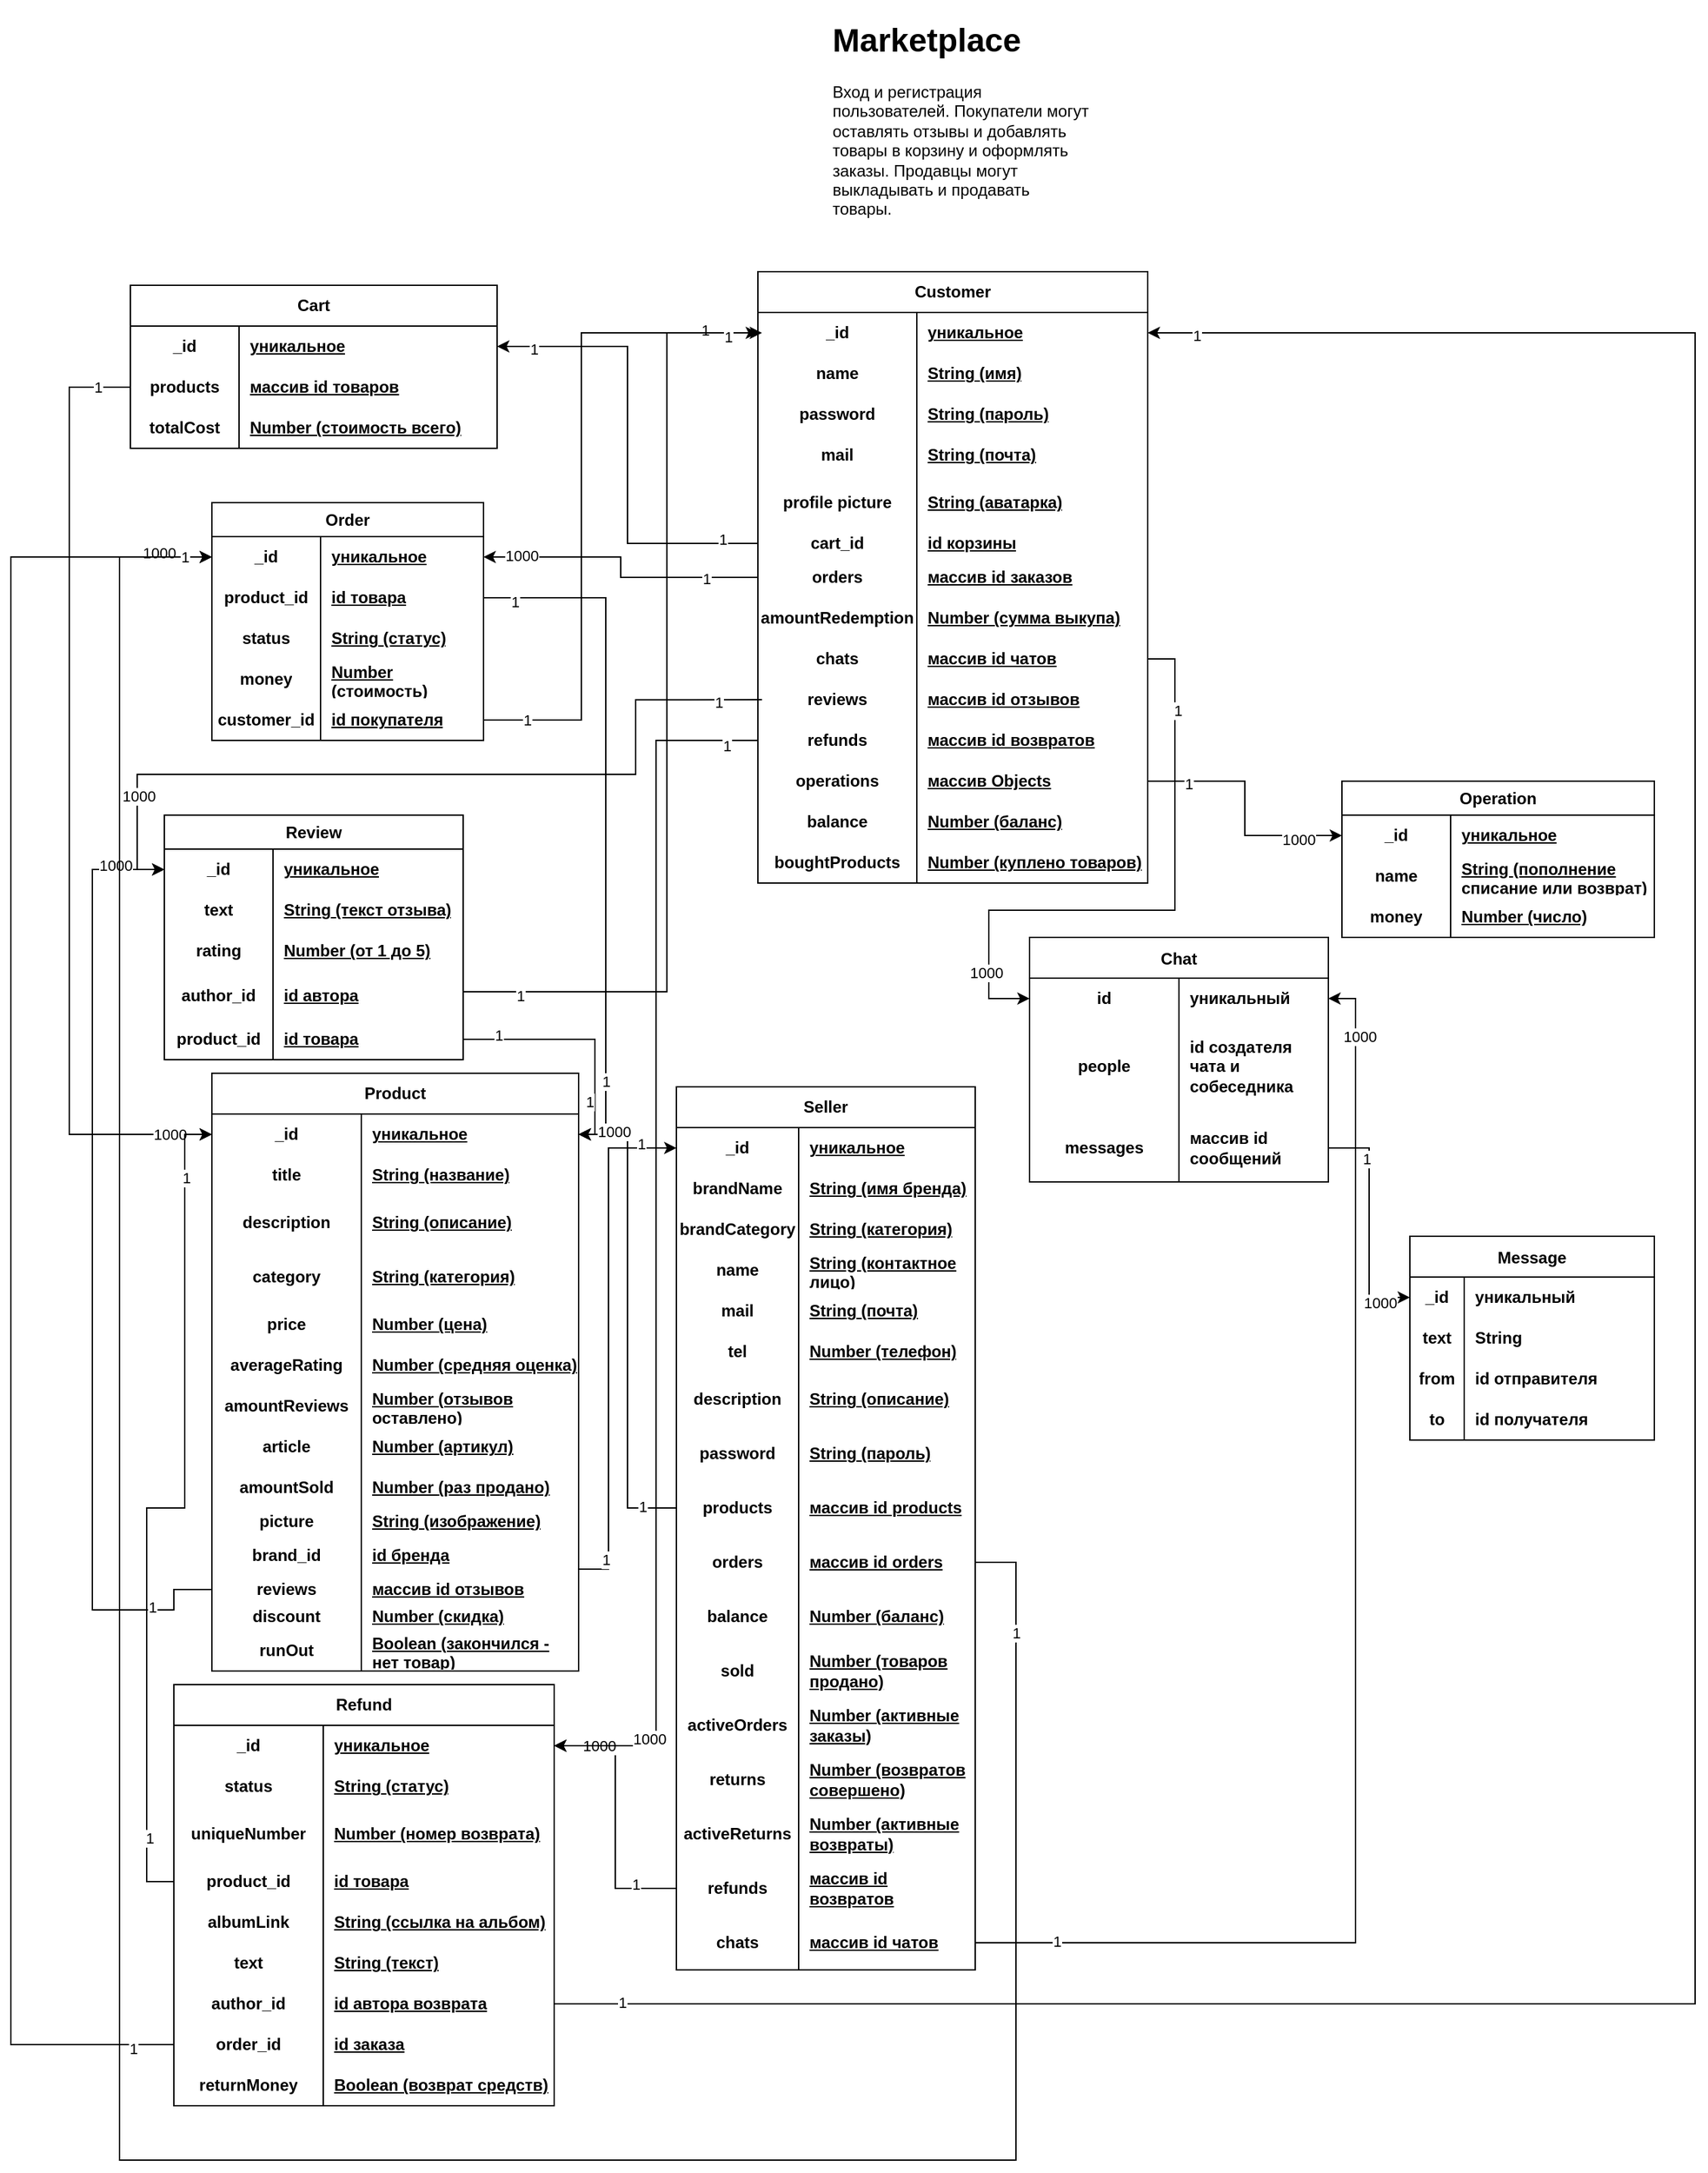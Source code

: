 <mxfile version="21.6.5" type="device">
  <diagram id="R2lEEEUBdFMjLlhIrx00" name="Page-1">
    <mxGraphModel dx="1500" dy="899" grid="1" gridSize="10" guides="1" tooltips="1" connect="1" arrows="1" fold="1" page="1" pageScale="1" pageWidth="850" pageHeight="1100" math="0" shadow="0" extFonts="Permanent Marker^https://fonts.googleapis.com/css?family=Permanent+Marker">
      <root>
        <mxCell id="0" />
        <mxCell id="1" parent="0" />
        <mxCell id="o9NhAd0gDGwiWOiefBc3-77" value="&lt;h1&gt;Marketplace&lt;/h1&gt;&lt;p&gt;Вход и регистрация пользователей. Покупатели могут оставлять отзывы и добавлять товары в корзину и оформлять заказы. Продавцы могут выкладывать и продавать товары.&lt;/p&gt;" style="text;html=1;strokeColor=none;fillColor=none;spacing=5;spacingTop=-20;whiteSpace=wrap;overflow=hidden;rounded=0;" parent="1" vertex="1">
          <mxGeometry x="730" y="30" width="200" height="160" as="geometry" />
        </mxCell>
        <mxCell id="o9NhAd0gDGwiWOiefBc3-78" value="Seller" style="shape=table;startSize=30;container=1;collapsible=1;childLayout=tableLayout;fixedRows=1;rowLines=0;fontStyle=1;align=center;resizeLast=1;html=1;whiteSpace=wrap;" parent="1" vertex="1">
          <mxGeometry x="620" y="820" width="220" height="650" as="geometry" />
        </mxCell>
        <mxCell id="o9NhAd0gDGwiWOiefBc3-79" value="" style="shape=tableRow;horizontal=0;startSize=0;swimlaneHead=0;swimlaneBody=0;fillColor=none;collapsible=0;dropTarget=0;points=[[0,0.5],[1,0.5]];portConstraint=eastwest;top=0;left=0;right=0;bottom=0;html=1;" parent="o9NhAd0gDGwiWOiefBc3-78" vertex="1">
          <mxGeometry y="30" width="220" height="30" as="geometry" />
        </mxCell>
        <mxCell id="o9NhAd0gDGwiWOiefBc3-80" value="_id" style="shape=partialRectangle;connectable=0;fillColor=none;top=0;left=0;bottom=0;right=0;fontStyle=1;overflow=hidden;html=1;whiteSpace=wrap;" parent="o9NhAd0gDGwiWOiefBc3-79" vertex="1">
          <mxGeometry width="90" height="30" as="geometry">
            <mxRectangle width="90" height="30" as="alternateBounds" />
          </mxGeometry>
        </mxCell>
        <mxCell id="o9NhAd0gDGwiWOiefBc3-81" value="уникальное" style="shape=partialRectangle;connectable=0;fillColor=none;top=0;left=0;bottom=0;right=0;align=left;spacingLeft=6;fontStyle=5;overflow=hidden;html=1;whiteSpace=wrap;" parent="o9NhAd0gDGwiWOiefBc3-79" vertex="1">
          <mxGeometry x="90" width="130" height="30" as="geometry">
            <mxRectangle width="130" height="30" as="alternateBounds" />
          </mxGeometry>
        </mxCell>
        <mxCell id="o9NhAd0gDGwiWOiefBc3-82" style="shape=tableRow;horizontal=0;startSize=0;swimlaneHead=0;swimlaneBody=0;fillColor=none;collapsible=0;dropTarget=0;points=[[0,0.5],[1,0.5]];portConstraint=eastwest;top=0;left=0;right=0;bottom=0;html=1;" parent="o9NhAd0gDGwiWOiefBc3-78" vertex="1">
          <mxGeometry y="60" width="220" height="30" as="geometry" />
        </mxCell>
        <mxCell id="o9NhAd0gDGwiWOiefBc3-83" value="brandName" style="shape=partialRectangle;connectable=0;fillColor=none;top=0;left=0;bottom=0;right=0;fontStyle=1;overflow=hidden;html=1;whiteSpace=wrap;" parent="o9NhAd0gDGwiWOiefBc3-82" vertex="1">
          <mxGeometry width="90" height="30" as="geometry">
            <mxRectangle width="90" height="30" as="alternateBounds" />
          </mxGeometry>
        </mxCell>
        <mxCell id="o9NhAd0gDGwiWOiefBc3-84" value="String (имя бренда)" style="shape=partialRectangle;connectable=0;fillColor=none;top=0;left=0;bottom=0;right=0;align=left;spacingLeft=6;fontStyle=5;overflow=hidden;html=1;whiteSpace=wrap;" parent="o9NhAd0gDGwiWOiefBc3-82" vertex="1">
          <mxGeometry x="90" width="130" height="30" as="geometry">
            <mxRectangle width="130" height="30" as="alternateBounds" />
          </mxGeometry>
        </mxCell>
        <mxCell id="o9NhAd0gDGwiWOiefBc3-85" style="shape=tableRow;horizontal=0;startSize=0;swimlaneHead=0;swimlaneBody=0;fillColor=none;collapsible=0;dropTarget=0;points=[[0,0.5],[1,0.5]];portConstraint=eastwest;top=0;left=0;right=0;bottom=0;html=1;" parent="o9NhAd0gDGwiWOiefBc3-78" vertex="1">
          <mxGeometry y="90" width="220" height="30" as="geometry" />
        </mxCell>
        <mxCell id="o9NhAd0gDGwiWOiefBc3-86" value="brandCategory" style="shape=partialRectangle;connectable=0;fillColor=none;top=0;left=0;bottom=0;right=0;fontStyle=1;overflow=hidden;html=1;whiteSpace=wrap;" parent="o9NhAd0gDGwiWOiefBc3-85" vertex="1">
          <mxGeometry width="90" height="30" as="geometry">
            <mxRectangle width="90" height="30" as="alternateBounds" />
          </mxGeometry>
        </mxCell>
        <mxCell id="o9NhAd0gDGwiWOiefBc3-87" value="String (категория)" style="shape=partialRectangle;connectable=0;fillColor=none;top=0;left=0;bottom=0;right=0;align=left;spacingLeft=6;fontStyle=5;overflow=hidden;html=1;whiteSpace=wrap;" parent="o9NhAd0gDGwiWOiefBc3-85" vertex="1">
          <mxGeometry x="90" width="130" height="30" as="geometry">
            <mxRectangle width="130" height="30" as="alternateBounds" />
          </mxGeometry>
        </mxCell>
        <mxCell id="o9NhAd0gDGwiWOiefBc3-88" style="shape=tableRow;horizontal=0;startSize=0;swimlaneHead=0;swimlaneBody=0;fillColor=none;collapsible=0;dropTarget=0;points=[[0,0.5],[1,0.5]];portConstraint=eastwest;top=0;left=0;right=0;bottom=0;html=1;" parent="o9NhAd0gDGwiWOiefBc3-78" vertex="1">
          <mxGeometry y="120" width="220" height="30" as="geometry" />
        </mxCell>
        <mxCell id="o9NhAd0gDGwiWOiefBc3-89" value="name" style="shape=partialRectangle;connectable=0;fillColor=none;top=0;left=0;bottom=0;right=0;fontStyle=1;overflow=hidden;html=1;whiteSpace=wrap;" parent="o9NhAd0gDGwiWOiefBc3-88" vertex="1">
          <mxGeometry width="90" height="30" as="geometry">
            <mxRectangle width="90" height="30" as="alternateBounds" />
          </mxGeometry>
        </mxCell>
        <mxCell id="o9NhAd0gDGwiWOiefBc3-90" value="String (контактное лицо)" style="shape=partialRectangle;connectable=0;fillColor=none;top=0;left=0;bottom=0;right=0;align=left;spacingLeft=6;fontStyle=5;overflow=hidden;html=1;whiteSpace=wrap;" parent="o9NhAd0gDGwiWOiefBc3-88" vertex="1">
          <mxGeometry x="90" width="130" height="30" as="geometry">
            <mxRectangle width="130" height="30" as="alternateBounds" />
          </mxGeometry>
        </mxCell>
        <mxCell id="o9NhAd0gDGwiWOiefBc3-91" style="shape=tableRow;horizontal=0;startSize=0;swimlaneHead=0;swimlaneBody=0;fillColor=none;collapsible=0;dropTarget=0;points=[[0,0.5],[1,0.5]];portConstraint=eastwest;top=0;left=0;right=0;bottom=0;html=1;" parent="o9NhAd0gDGwiWOiefBc3-78" vertex="1">
          <mxGeometry y="150" width="220" height="30" as="geometry" />
        </mxCell>
        <mxCell id="o9NhAd0gDGwiWOiefBc3-92" value="mail" style="shape=partialRectangle;connectable=0;fillColor=none;top=0;left=0;bottom=0;right=0;fontStyle=1;overflow=hidden;html=1;whiteSpace=wrap;" parent="o9NhAd0gDGwiWOiefBc3-91" vertex="1">
          <mxGeometry width="90" height="30" as="geometry">
            <mxRectangle width="90" height="30" as="alternateBounds" />
          </mxGeometry>
        </mxCell>
        <mxCell id="o9NhAd0gDGwiWOiefBc3-93" value="String (почта)" style="shape=partialRectangle;connectable=0;fillColor=none;top=0;left=0;bottom=0;right=0;align=left;spacingLeft=6;fontStyle=5;overflow=hidden;html=1;whiteSpace=wrap;" parent="o9NhAd0gDGwiWOiefBc3-91" vertex="1">
          <mxGeometry x="90" width="130" height="30" as="geometry">
            <mxRectangle width="130" height="30" as="alternateBounds" />
          </mxGeometry>
        </mxCell>
        <mxCell id="o9NhAd0gDGwiWOiefBc3-94" style="shape=tableRow;horizontal=0;startSize=0;swimlaneHead=0;swimlaneBody=0;fillColor=none;collapsible=0;dropTarget=0;points=[[0,0.5],[1,0.5]];portConstraint=eastwest;top=0;left=0;right=0;bottom=0;html=1;" parent="o9NhAd0gDGwiWOiefBc3-78" vertex="1">
          <mxGeometry y="180" width="220" height="30" as="geometry" />
        </mxCell>
        <mxCell id="o9NhAd0gDGwiWOiefBc3-95" value="tel" style="shape=partialRectangle;connectable=0;fillColor=none;top=0;left=0;bottom=0;right=0;fontStyle=1;overflow=hidden;html=1;whiteSpace=wrap;" parent="o9NhAd0gDGwiWOiefBc3-94" vertex="1">
          <mxGeometry width="90" height="30" as="geometry">
            <mxRectangle width="90" height="30" as="alternateBounds" />
          </mxGeometry>
        </mxCell>
        <mxCell id="o9NhAd0gDGwiWOiefBc3-96" value="Number (телефон)" style="shape=partialRectangle;connectable=0;fillColor=none;top=0;left=0;bottom=0;right=0;align=left;spacingLeft=6;fontStyle=5;overflow=hidden;html=1;whiteSpace=wrap;" parent="o9NhAd0gDGwiWOiefBc3-94" vertex="1">
          <mxGeometry x="90" width="130" height="30" as="geometry">
            <mxRectangle width="130" height="30" as="alternateBounds" />
          </mxGeometry>
        </mxCell>
        <mxCell id="o9NhAd0gDGwiWOiefBc3-97" style="shape=tableRow;horizontal=0;startSize=0;swimlaneHead=0;swimlaneBody=0;fillColor=none;collapsible=0;dropTarget=0;points=[[0,0.5],[1,0.5]];portConstraint=eastwest;top=0;left=0;right=0;bottom=0;html=1;" parent="o9NhAd0gDGwiWOiefBc3-78" vertex="1">
          <mxGeometry y="210" width="220" height="40" as="geometry" />
        </mxCell>
        <mxCell id="o9NhAd0gDGwiWOiefBc3-98" value="description" style="shape=partialRectangle;connectable=0;fillColor=none;top=0;left=0;bottom=0;right=0;fontStyle=1;overflow=hidden;html=1;whiteSpace=wrap;" parent="o9NhAd0gDGwiWOiefBc3-97" vertex="1">
          <mxGeometry width="90" height="40" as="geometry">
            <mxRectangle width="90" height="40" as="alternateBounds" />
          </mxGeometry>
        </mxCell>
        <mxCell id="o9NhAd0gDGwiWOiefBc3-99" value="String (описание)" style="shape=partialRectangle;connectable=0;fillColor=none;top=0;left=0;bottom=0;right=0;align=left;spacingLeft=6;fontStyle=5;overflow=hidden;html=1;whiteSpace=wrap;" parent="o9NhAd0gDGwiWOiefBc3-97" vertex="1">
          <mxGeometry x="90" width="130" height="40" as="geometry">
            <mxRectangle width="130" height="40" as="alternateBounds" />
          </mxGeometry>
        </mxCell>
        <mxCell id="o9NhAd0gDGwiWOiefBc3-214" style="shape=tableRow;horizontal=0;startSize=0;swimlaneHead=0;swimlaneBody=0;fillColor=none;collapsible=0;dropTarget=0;points=[[0,0.5],[1,0.5]];portConstraint=eastwest;top=0;left=0;right=0;bottom=0;html=1;" parent="o9NhAd0gDGwiWOiefBc3-78" vertex="1">
          <mxGeometry y="250" width="220" height="40" as="geometry" />
        </mxCell>
        <mxCell id="o9NhAd0gDGwiWOiefBc3-215" value="password" style="shape=partialRectangle;connectable=0;fillColor=none;top=0;left=0;bottom=0;right=0;fontStyle=1;overflow=hidden;html=1;whiteSpace=wrap;" parent="o9NhAd0gDGwiWOiefBc3-214" vertex="1">
          <mxGeometry width="90" height="40" as="geometry">
            <mxRectangle width="90" height="40" as="alternateBounds" />
          </mxGeometry>
        </mxCell>
        <mxCell id="o9NhAd0gDGwiWOiefBc3-216" value="String (пароль)" style="shape=partialRectangle;connectable=0;fillColor=none;top=0;left=0;bottom=0;right=0;align=left;spacingLeft=6;fontStyle=5;overflow=hidden;html=1;whiteSpace=wrap;" parent="o9NhAd0gDGwiWOiefBc3-214" vertex="1">
          <mxGeometry x="90" width="130" height="40" as="geometry">
            <mxRectangle width="130" height="40" as="alternateBounds" />
          </mxGeometry>
        </mxCell>
        <mxCell id="o9NhAd0gDGwiWOiefBc3-217" style="shape=tableRow;horizontal=0;startSize=0;swimlaneHead=0;swimlaneBody=0;fillColor=none;collapsible=0;dropTarget=0;points=[[0,0.5],[1,0.5]];portConstraint=eastwest;top=0;left=0;right=0;bottom=0;html=1;" parent="o9NhAd0gDGwiWOiefBc3-78" vertex="1">
          <mxGeometry y="290" width="220" height="40" as="geometry" />
        </mxCell>
        <mxCell id="o9NhAd0gDGwiWOiefBc3-218" value="products" style="shape=partialRectangle;connectable=0;fillColor=none;top=0;left=0;bottom=0;right=0;fontStyle=1;overflow=hidden;html=1;whiteSpace=wrap;" parent="o9NhAd0gDGwiWOiefBc3-217" vertex="1">
          <mxGeometry width="90" height="40" as="geometry">
            <mxRectangle width="90" height="40" as="alternateBounds" />
          </mxGeometry>
        </mxCell>
        <mxCell id="o9NhAd0gDGwiWOiefBc3-219" value="массив id products" style="shape=partialRectangle;connectable=0;fillColor=none;top=0;left=0;bottom=0;right=0;align=left;spacingLeft=6;fontStyle=5;overflow=hidden;html=1;whiteSpace=wrap;" parent="o9NhAd0gDGwiWOiefBc3-217" vertex="1">
          <mxGeometry x="90" width="130" height="40" as="geometry">
            <mxRectangle width="130" height="40" as="alternateBounds" />
          </mxGeometry>
        </mxCell>
        <mxCell id="o9NhAd0gDGwiWOiefBc3-223" style="shape=tableRow;horizontal=0;startSize=0;swimlaneHead=0;swimlaneBody=0;fillColor=none;collapsible=0;dropTarget=0;points=[[0,0.5],[1,0.5]];portConstraint=eastwest;top=0;left=0;right=0;bottom=0;html=1;" parent="o9NhAd0gDGwiWOiefBc3-78" vertex="1">
          <mxGeometry y="330" width="220" height="40" as="geometry" />
        </mxCell>
        <mxCell id="o9NhAd0gDGwiWOiefBc3-224" value="orders" style="shape=partialRectangle;connectable=0;fillColor=none;top=0;left=0;bottom=0;right=0;fontStyle=1;overflow=hidden;html=1;whiteSpace=wrap;" parent="o9NhAd0gDGwiWOiefBc3-223" vertex="1">
          <mxGeometry width="90" height="40" as="geometry">
            <mxRectangle width="90" height="40" as="alternateBounds" />
          </mxGeometry>
        </mxCell>
        <mxCell id="o9NhAd0gDGwiWOiefBc3-225" value="массив id orders" style="shape=partialRectangle;connectable=0;fillColor=none;top=0;left=0;bottom=0;right=0;align=left;spacingLeft=6;fontStyle=5;overflow=hidden;html=1;whiteSpace=wrap;" parent="o9NhAd0gDGwiWOiefBc3-223" vertex="1">
          <mxGeometry x="90" width="130" height="40" as="geometry">
            <mxRectangle width="130" height="40" as="alternateBounds" />
          </mxGeometry>
        </mxCell>
        <mxCell id="OVzTYy_qS3FdMnzK5xkQ-1" style="shape=tableRow;horizontal=0;startSize=0;swimlaneHead=0;swimlaneBody=0;fillColor=none;collapsible=0;dropTarget=0;points=[[0,0.5],[1,0.5]];portConstraint=eastwest;top=0;left=0;right=0;bottom=0;html=1;" parent="o9NhAd0gDGwiWOiefBc3-78" vertex="1">
          <mxGeometry y="370" width="220" height="40" as="geometry" />
        </mxCell>
        <mxCell id="OVzTYy_qS3FdMnzK5xkQ-2" value="balance" style="shape=partialRectangle;connectable=0;fillColor=none;top=0;left=0;bottom=0;right=0;fontStyle=1;overflow=hidden;html=1;whiteSpace=wrap;" parent="OVzTYy_qS3FdMnzK5xkQ-1" vertex="1">
          <mxGeometry width="90" height="40" as="geometry">
            <mxRectangle width="90" height="40" as="alternateBounds" />
          </mxGeometry>
        </mxCell>
        <mxCell id="OVzTYy_qS3FdMnzK5xkQ-3" value="Number (баланс)" style="shape=partialRectangle;connectable=0;fillColor=none;top=0;left=0;bottom=0;right=0;align=left;spacingLeft=6;fontStyle=5;overflow=hidden;html=1;whiteSpace=wrap;" parent="OVzTYy_qS3FdMnzK5xkQ-1" vertex="1">
          <mxGeometry x="90" width="130" height="40" as="geometry">
            <mxRectangle width="130" height="40" as="alternateBounds" />
          </mxGeometry>
        </mxCell>
        <mxCell id="OVzTYy_qS3FdMnzK5xkQ-4" style="shape=tableRow;horizontal=0;startSize=0;swimlaneHead=0;swimlaneBody=0;fillColor=none;collapsible=0;dropTarget=0;points=[[0,0.5],[1,0.5]];portConstraint=eastwest;top=0;left=0;right=0;bottom=0;html=1;" parent="o9NhAd0gDGwiWOiefBc3-78" vertex="1">
          <mxGeometry y="410" width="220" height="40" as="geometry" />
        </mxCell>
        <mxCell id="OVzTYy_qS3FdMnzK5xkQ-5" value="sold" style="shape=partialRectangle;connectable=0;fillColor=none;top=0;left=0;bottom=0;right=0;fontStyle=1;overflow=hidden;html=1;whiteSpace=wrap;" parent="OVzTYy_qS3FdMnzK5xkQ-4" vertex="1">
          <mxGeometry width="90" height="40" as="geometry">
            <mxRectangle width="90" height="40" as="alternateBounds" />
          </mxGeometry>
        </mxCell>
        <mxCell id="OVzTYy_qS3FdMnzK5xkQ-6" value="Number (товаров продано)" style="shape=partialRectangle;connectable=0;fillColor=none;top=0;left=0;bottom=0;right=0;align=left;spacingLeft=6;fontStyle=5;overflow=hidden;html=1;whiteSpace=wrap;" parent="OVzTYy_qS3FdMnzK5xkQ-4" vertex="1">
          <mxGeometry x="90" width="130" height="40" as="geometry">
            <mxRectangle width="130" height="40" as="alternateBounds" />
          </mxGeometry>
        </mxCell>
        <mxCell id="OVzTYy_qS3FdMnzK5xkQ-7" style="shape=tableRow;horizontal=0;startSize=0;swimlaneHead=0;swimlaneBody=0;fillColor=none;collapsible=0;dropTarget=0;points=[[0,0.5],[1,0.5]];portConstraint=eastwest;top=0;left=0;right=0;bottom=0;html=1;" parent="o9NhAd0gDGwiWOiefBc3-78" vertex="1">
          <mxGeometry y="450" width="220" height="40" as="geometry" />
        </mxCell>
        <mxCell id="OVzTYy_qS3FdMnzK5xkQ-8" value="activeOrders" style="shape=partialRectangle;connectable=0;fillColor=none;top=0;left=0;bottom=0;right=0;fontStyle=1;overflow=hidden;html=1;whiteSpace=wrap;" parent="OVzTYy_qS3FdMnzK5xkQ-7" vertex="1">
          <mxGeometry width="90" height="40" as="geometry">
            <mxRectangle width="90" height="40" as="alternateBounds" />
          </mxGeometry>
        </mxCell>
        <mxCell id="OVzTYy_qS3FdMnzK5xkQ-9" value="Number (активные заказы)" style="shape=partialRectangle;connectable=0;fillColor=none;top=0;left=0;bottom=0;right=0;align=left;spacingLeft=6;fontStyle=5;overflow=hidden;html=1;whiteSpace=wrap;" parent="OVzTYy_qS3FdMnzK5xkQ-7" vertex="1">
          <mxGeometry x="90" width="130" height="40" as="geometry">
            <mxRectangle width="130" height="40" as="alternateBounds" />
          </mxGeometry>
        </mxCell>
        <mxCell id="OVzTYy_qS3FdMnzK5xkQ-10" style="shape=tableRow;horizontal=0;startSize=0;swimlaneHead=0;swimlaneBody=0;fillColor=none;collapsible=0;dropTarget=0;points=[[0,0.5],[1,0.5]];portConstraint=eastwest;top=0;left=0;right=0;bottom=0;html=1;" parent="o9NhAd0gDGwiWOiefBc3-78" vertex="1">
          <mxGeometry y="490" width="220" height="40" as="geometry" />
        </mxCell>
        <mxCell id="OVzTYy_qS3FdMnzK5xkQ-11" value="returns" style="shape=partialRectangle;connectable=0;fillColor=none;top=0;left=0;bottom=0;right=0;fontStyle=1;overflow=hidden;html=1;whiteSpace=wrap;" parent="OVzTYy_qS3FdMnzK5xkQ-10" vertex="1">
          <mxGeometry width="90" height="40" as="geometry">
            <mxRectangle width="90" height="40" as="alternateBounds" />
          </mxGeometry>
        </mxCell>
        <mxCell id="OVzTYy_qS3FdMnzK5xkQ-12" value="Number (возвратов совершено)" style="shape=partialRectangle;connectable=0;fillColor=none;top=0;left=0;bottom=0;right=0;align=left;spacingLeft=6;fontStyle=5;overflow=hidden;html=1;whiteSpace=wrap;" parent="OVzTYy_qS3FdMnzK5xkQ-10" vertex="1">
          <mxGeometry x="90" width="130" height="40" as="geometry">
            <mxRectangle width="130" height="40" as="alternateBounds" />
          </mxGeometry>
        </mxCell>
        <mxCell id="OVzTYy_qS3FdMnzK5xkQ-13" style="shape=tableRow;horizontal=0;startSize=0;swimlaneHead=0;swimlaneBody=0;fillColor=none;collapsible=0;dropTarget=0;points=[[0,0.5],[1,0.5]];portConstraint=eastwest;top=0;left=0;right=0;bottom=0;html=1;" parent="o9NhAd0gDGwiWOiefBc3-78" vertex="1">
          <mxGeometry y="530" width="220" height="40" as="geometry" />
        </mxCell>
        <mxCell id="OVzTYy_qS3FdMnzK5xkQ-14" value="activeReturns" style="shape=partialRectangle;connectable=0;fillColor=none;top=0;left=0;bottom=0;right=0;fontStyle=1;overflow=hidden;html=1;whiteSpace=wrap;" parent="OVzTYy_qS3FdMnzK5xkQ-13" vertex="1">
          <mxGeometry width="90" height="40" as="geometry">
            <mxRectangle width="90" height="40" as="alternateBounds" />
          </mxGeometry>
        </mxCell>
        <mxCell id="OVzTYy_qS3FdMnzK5xkQ-15" value="Number (активные возвраты)" style="shape=partialRectangle;connectable=0;fillColor=none;top=0;left=0;bottom=0;right=0;align=left;spacingLeft=6;fontStyle=5;overflow=hidden;html=1;whiteSpace=wrap;" parent="OVzTYy_qS3FdMnzK5xkQ-13" vertex="1">
          <mxGeometry x="90" width="130" height="40" as="geometry">
            <mxRectangle width="130" height="40" as="alternateBounds" />
          </mxGeometry>
        </mxCell>
        <mxCell id="OVzTYy_qS3FdMnzK5xkQ-16" style="shape=tableRow;horizontal=0;startSize=0;swimlaneHead=0;swimlaneBody=0;fillColor=none;collapsible=0;dropTarget=0;points=[[0,0.5],[1,0.5]];portConstraint=eastwest;top=0;left=0;right=0;bottom=0;html=1;" parent="o9NhAd0gDGwiWOiefBc3-78" vertex="1">
          <mxGeometry y="570" width="220" height="40" as="geometry" />
        </mxCell>
        <mxCell id="OVzTYy_qS3FdMnzK5xkQ-17" value="refunds" style="shape=partialRectangle;connectable=0;fillColor=none;top=0;left=0;bottom=0;right=0;fontStyle=1;overflow=hidden;html=1;whiteSpace=wrap;" parent="OVzTYy_qS3FdMnzK5xkQ-16" vertex="1">
          <mxGeometry width="90" height="40" as="geometry">
            <mxRectangle width="90" height="40" as="alternateBounds" />
          </mxGeometry>
        </mxCell>
        <mxCell id="OVzTYy_qS3FdMnzK5xkQ-18" value="массив id возвратов" style="shape=partialRectangle;connectable=0;fillColor=none;top=0;left=0;bottom=0;right=0;align=left;spacingLeft=6;fontStyle=5;overflow=hidden;html=1;whiteSpace=wrap;" parent="OVzTYy_qS3FdMnzK5xkQ-16" vertex="1">
          <mxGeometry x="90" width="130" height="40" as="geometry">
            <mxRectangle width="130" height="40" as="alternateBounds" />
          </mxGeometry>
        </mxCell>
        <mxCell id="OVzTYy_qS3FdMnzK5xkQ-19" style="shape=tableRow;horizontal=0;startSize=0;swimlaneHead=0;swimlaneBody=0;fillColor=none;collapsible=0;dropTarget=0;points=[[0,0.5],[1,0.5]];portConstraint=eastwest;top=0;left=0;right=0;bottom=0;html=1;" parent="o9NhAd0gDGwiWOiefBc3-78" vertex="1">
          <mxGeometry y="610" width="220" height="40" as="geometry" />
        </mxCell>
        <mxCell id="OVzTYy_qS3FdMnzK5xkQ-20" value="chats" style="shape=partialRectangle;connectable=0;fillColor=none;top=0;left=0;bottom=0;right=0;fontStyle=1;overflow=hidden;html=1;whiteSpace=wrap;" parent="OVzTYy_qS3FdMnzK5xkQ-19" vertex="1">
          <mxGeometry width="90" height="40" as="geometry">
            <mxRectangle width="90" height="40" as="alternateBounds" />
          </mxGeometry>
        </mxCell>
        <mxCell id="OVzTYy_qS3FdMnzK5xkQ-21" value="массив id чатов" style="shape=partialRectangle;connectable=0;fillColor=none;top=0;left=0;bottom=0;right=0;align=left;spacingLeft=6;fontStyle=5;overflow=hidden;html=1;whiteSpace=wrap;" parent="OVzTYy_qS3FdMnzK5xkQ-19" vertex="1">
          <mxGeometry x="90" width="130" height="40" as="geometry">
            <mxRectangle width="130" height="40" as="alternateBounds" />
          </mxGeometry>
        </mxCell>
        <mxCell id="o9NhAd0gDGwiWOiefBc3-100" value="Review" style="shape=table;startSize=25;container=1;collapsible=1;childLayout=tableLayout;fixedRows=1;rowLines=0;fontStyle=1;align=center;resizeLast=1;html=1;whiteSpace=wrap;" parent="1" vertex="1">
          <mxGeometry x="243" y="620" width="220" height="180" as="geometry">
            <mxRectangle x="70" y="870" width="100" height="30" as="alternateBounds" />
          </mxGeometry>
        </mxCell>
        <mxCell id="o9NhAd0gDGwiWOiefBc3-101" style="shape=tableRow;horizontal=0;startSize=0;swimlaneHead=0;swimlaneBody=0;fillColor=none;collapsible=0;dropTarget=0;points=[[0,0.5],[1,0.5]];portConstraint=eastwest;top=0;left=0;right=0;bottom=0;html=1;" parent="o9NhAd0gDGwiWOiefBc3-100" vertex="1">
          <mxGeometry y="25" width="220" height="30" as="geometry" />
        </mxCell>
        <mxCell id="o9NhAd0gDGwiWOiefBc3-102" value="_id" style="shape=partialRectangle;connectable=0;fillColor=none;top=0;left=0;bottom=0;right=0;fontStyle=1;overflow=hidden;html=1;whiteSpace=wrap;" parent="o9NhAd0gDGwiWOiefBc3-101" vertex="1">
          <mxGeometry width="80" height="30" as="geometry">
            <mxRectangle width="80" height="30" as="alternateBounds" />
          </mxGeometry>
        </mxCell>
        <mxCell id="o9NhAd0gDGwiWOiefBc3-103" value="уникальное" style="shape=partialRectangle;connectable=0;fillColor=none;top=0;left=0;bottom=0;right=0;align=left;spacingLeft=6;fontStyle=5;overflow=hidden;html=1;whiteSpace=wrap;" parent="o9NhAd0gDGwiWOiefBc3-101" vertex="1">
          <mxGeometry x="80" width="140" height="30" as="geometry">
            <mxRectangle width="140" height="30" as="alternateBounds" />
          </mxGeometry>
        </mxCell>
        <mxCell id="o9NhAd0gDGwiWOiefBc3-104" value="" style="shape=tableRow;horizontal=0;startSize=0;swimlaneHead=0;swimlaneBody=0;fillColor=none;collapsible=0;dropTarget=0;points=[[0,0.5],[1,0.5]];portConstraint=eastwest;top=0;left=0;right=0;bottom=0;html=1;" parent="o9NhAd0gDGwiWOiefBc3-100" vertex="1">
          <mxGeometry y="55" width="220" height="30" as="geometry" />
        </mxCell>
        <mxCell id="o9NhAd0gDGwiWOiefBc3-105" value="text" style="shape=partialRectangle;connectable=0;fillColor=none;top=0;left=0;bottom=0;right=0;fontStyle=1;overflow=hidden;html=1;whiteSpace=wrap;" parent="o9NhAd0gDGwiWOiefBc3-104" vertex="1">
          <mxGeometry width="80" height="30" as="geometry">
            <mxRectangle width="80" height="30" as="alternateBounds" />
          </mxGeometry>
        </mxCell>
        <mxCell id="o9NhAd0gDGwiWOiefBc3-106" value="String (текст отзыва)" style="shape=partialRectangle;connectable=0;fillColor=none;top=0;left=0;bottom=0;right=0;align=left;spacingLeft=6;fontStyle=5;overflow=hidden;html=1;whiteSpace=wrap;" parent="o9NhAd0gDGwiWOiefBc3-104" vertex="1">
          <mxGeometry x="80" width="140" height="30" as="geometry">
            <mxRectangle width="140" height="30" as="alternateBounds" />
          </mxGeometry>
        </mxCell>
        <mxCell id="o9NhAd0gDGwiWOiefBc3-110" style="shape=tableRow;horizontal=0;startSize=0;swimlaneHead=0;swimlaneBody=0;fillColor=none;collapsible=0;dropTarget=0;points=[[0,0.5],[1,0.5]];portConstraint=eastwest;top=0;left=0;right=0;bottom=0;html=1;" parent="o9NhAd0gDGwiWOiefBc3-100" vertex="1">
          <mxGeometry y="85" width="220" height="30" as="geometry" />
        </mxCell>
        <mxCell id="o9NhAd0gDGwiWOiefBc3-111" value="rating" style="shape=partialRectangle;connectable=0;fillColor=none;top=0;left=0;bottom=0;right=0;fontStyle=1;overflow=hidden;html=1;whiteSpace=wrap;" parent="o9NhAd0gDGwiWOiefBc3-110" vertex="1">
          <mxGeometry width="80" height="30" as="geometry">
            <mxRectangle width="80" height="30" as="alternateBounds" />
          </mxGeometry>
        </mxCell>
        <mxCell id="o9NhAd0gDGwiWOiefBc3-112" value="Number (от 1 до 5)" style="shape=partialRectangle;connectable=0;fillColor=none;top=0;left=0;bottom=0;right=0;align=left;spacingLeft=6;fontStyle=5;overflow=hidden;html=1;whiteSpace=wrap;" parent="o9NhAd0gDGwiWOiefBc3-110" vertex="1">
          <mxGeometry x="80" width="140" height="30" as="geometry">
            <mxRectangle width="140" height="30" as="alternateBounds" />
          </mxGeometry>
        </mxCell>
        <mxCell id="OVzTYy_qS3FdMnzK5xkQ-22" style="shape=tableRow;horizontal=0;startSize=0;swimlaneHead=0;swimlaneBody=0;fillColor=none;collapsible=0;dropTarget=0;points=[[0,0.5],[1,0.5]];portConstraint=eastwest;top=0;left=0;right=0;bottom=0;html=1;" parent="o9NhAd0gDGwiWOiefBc3-100" vertex="1">
          <mxGeometry y="115" width="220" height="35" as="geometry" />
        </mxCell>
        <mxCell id="OVzTYy_qS3FdMnzK5xkQ-23" value="author_id" style="shape=partialRectangle;connectable=0;fillColor=none;top=0;left=0;bottom=0;right=0;fontStyle=1;overflow=hidden;html=1;whiteSpace=wrap;" parent="OVzTYy_qS3FdMnzK5xkQ-22" vertex="1">
          <mxGeometry width="80" height="35" as="geometry">
            <mxRectangle width="80" height="35" as="alternateBounds" />
          </mxGeometry>
        </mxCell>
        <mxCell id="OVzTYy_qS3FdMnzK5xkQ-24" value="id автора" style="shape=partialRectangle;connectable=0;fillColor=none;top=0;left=0;bottom=0;right=0;align=left;spacingLeft=6;fontStyle=5;overflow=hidden;html=1;whiteSpace=wrap;" parent="OVzTYy_qS3FdMnzK5xkQ-22" vertex="1">
          <mxGeometry x="80" width="140" height="35" as="geometry">
            <mxRectangle width="140" height="35" as="alternateBounds" />
          </mxGeometry>
        </mxCell>
        <mxCell id="TRMKj04s95aW0TruR32x-13" style="shape=tableRow;horizontal=0;startSize=0;swimlaneHead=0;swimlaneBody=0;fillColor=none;collapsible=0;dropTarget=0;points=[[0,0.5],[1,0.5]];portConstraint=eastwest;top=0;left=0;right=0;bottom=0;html=1;" vertex="1" parent="o9NhAd0gDGwiWOiefBc3-100">
          <mxGeometry y="150" width="220" height="30" as="geometry" />
        </mxCell>
        <mxCell id="TRMKj04s95aW0TruR32x-14" value="product_id" style="shape=partialRectangle;connectable=0;fillColor=none;top=0;left=0;bottom=0;right=0;fontStyle=1;overflow=hidden;html=1;whiteSpace=wrap;" vertex="1" parent="TRMKj04s95aW0TruR32x-13">
          <mxGeometry width="80" height="30" as="geometry">
            <mxRectangle width="80" height="30" as="alternateBounds" />
          </mxGeometry>
        </mxCell>
        <mxCell id="TRMKj04s95aW0TruR32x-15" value="id товара" style="shape=partialRectangle;connectable=0;fillColor=none;top=0;left=0;bottom=0;right=0;align=left;spacingLeft=6;fontStyle=5;overflow=hidden;html=1;whiteSpace=wrap;" vertex="1" parent="TRMKj04s95aW0TruR32x-13">
          <mxGeometry x="80" width="140" height="30" as="geometry">
            <mxRectangle width="140" height="30" as="alternateBounds" />
          </mxGeometry>
        </mxCell>
        <mxCell id="o9NhAd0gDGwiWOiefBc3-119" value="Product" style="shape=table;startSize=30;container=1;collapsible=1;childLayout=tableLayout;fixedRows=1;rowLines=0;fontStyle=1;align=center;resizeLast=1;html=1;whiteSpace=wrap;" parent="1" vertex="1">
          <mxGeometry x="278" y="810" width="270" height="440" as="geometry" />
        </mxCell>
        <mxCell id="o9NhAd0gDGwiWOiefBc3-120" value="" style="shape=tableRow;horizontal=0;startSize=0;swimlaneHead=0;swimlaneBody=0;fillColor=none;collapsible=0;dropTarget=0;points=[[0,0.5],[1,0.5]];portConstraint=eastwest;top=0;left=0;right=0;bottom=0;html=1;" parent="o9NhAd0gDGwiWOiefBc3-119" vertex="1">
          <mxGeometry y="30" width="270" height="30" as="geometry" />
        </mxCell>
        <mxCell id="o9NhAd0gDGwiWOiefBc3-121" value="_id" style="shape=partialRectangle;connectable=0;fillColor=none;top=0;left=0;bottom=0;right=0;fontStyle=1;overflow=hidden;html=1;whiteSpace=wrap;" parent="o9NhAd0gDGwiWOiefBc3-120" vertex="1">
          <mxGeometry width="110" height="30" as="geometry">
            <mxRectangle width="110" height="30" as="alternateBounds" />
          </mxGeometry>
        </mxCell>
        <mxCell id="o9NhAd0gDGwiWOiefBc3-122" value="уникальное" style="shape=partialRectangle;connectable=0;fillColor=none;top=0;left=0;bottom=0;right=0;align=left;spacingLeft=6;fontStyle=5;overflow=hidden;html=1;whiteSpace=wrap;" parent="o9NhAd0gDGwiWOiefBc3-120" vertex="1">
          <mxGeometry x="110" width="160" height="30" as="geometry">
            <mxRectangle width="160" height="30" as="alternateBounds" />
          </mxGeometry>
        </mxCell>
        <mxCell id="o9NhAd0gDGwiWOiefBc3-123" style="shape=tableRow;horizontal=0;startSize=0;swimlaneHead=0;swimlaneBody=0;fillColor=none;collapsible=0;dropTarget=0;points=[[0,0.5],[1,0.5]];portConstraint=eastwest;top=0;left=0;right=0;bottom=0;html=1;" parent="o9NhAd0gDGwiWOiefBc3-119" vertex="1">
          <mxGeometry y="60" width="270" height="30" as="geometry" />
        </mxCell>
        <mxCell id="o9NhAd0gDGwiWOiefBc3-124" value="title" style="shape=partialRectangle;connectable=0;fillColor=none;top=0;left=0;bottom=0;right=0;fontStyle=1;overflow=hidden;html=1;whiteSpace=wrap;" parent="o9NhAd0gDGwiWOiefBc3-123" vertex="1">
          <mxGeometry width="110" height="30" as="geometry">
            <mxRectangle width="110" height="30" as="alternateBounds" />
          </mxGeometry>
        </mxCell>
        <mxCell id="o9NhAd0gDGwiWOiefBc3-125" value="String (название)" style="shape=partialRectangle;connectable=0;fillColor=none;top=0;left=0;bottom=0;right=0;align=left;spacingLeft=6;fontStyle=5;overflow=hidden;html=1;whiteSpace=wrap;" parent="o9NhAd0gDGwiWOiefBc3-123" vertex="1">
          <mxGeometry x="110" width="160" height="30" as="geometry">
            <mxRectangle width="160" height="30" as="alternateBounds" />
          </mxGeometry>
        </mxCell>
        <mxCell id="o9NhAd0gDGwiWOiefBc3-126" style="shape=tableRow;horizontal=0;startSize=0;swimlaneHead=0;swimlaneBody=0;fillColor=none;collapsible=0;dropTarget=0;points=[[0,0.5],[1,0.5]];portConstraint=eastwest;top=0;left=0;right=0;bottom=0;html=1;" parent="o9NhAd0gDGwiWOiefBc3-119" vertex="1">
          <mxGeometry y="90" width="270" height="40" as="geometry" />
        </mxCell>
        <mxCell id="o9NhAd0gDGwiWOiefBc3-127" value="description" style="shape=partialRectangle;connectable=0;fillColor=none;top=0;left=0;bottom=0;right=0;fontStyle=1;overflow=hidden;html=1;whiteSpace=wrap;" parent="o9NhAd0gDGwiWOiefBc3-126" vertex="1">
          <mxGeometry width="110" height="40" as="geometry">
            <mxRectangle width="110" height="40" as="alternateBounds" />
          </mxGeometry>
        </mxCell>
        <mxCell id="o9NhAd0gDGwiWOiefBc3-128" value="String (описание)" style="shape=partialRectangle;connectable=0;fillColor=none;top=0;left=0;bottom=0;right=0;align=left;spacingLeft=6;fontStyle=5;overflow=hidden;html=1;whiteSpace=wrap;" parent="o9NhAd0gDGwiWOiefBc3-126" vertex="1">
          <mxGeometry x="110" width="160" height="40" as="geometry">
            <mxRectangle width="160" height="40" as="alternateBounds" />
          </mxGeometry>
        </mxCell>
        <mxCell id="o9NhAd0gDGwiWOiefBc3-129" style="shape=tableRow;horizontal=0;startSize=0;swimlaneHead=0;swimlaneBody=0;fillColor=none;collapsible=0;dropTarget=0;points=[[0,0.5],[1,0.5]];portConstraint=eastwest;top=0;left=0;right=0;bottom=0;html=1;" parent="o9NhAd0gDGwiWOiefBc3-119" vertex="1">
          <mxGeometry y="130" width="270" height="40" as="geometry" />
        </mxCell>
        <mxCell id="o9NhAd0gDGwiWOiefBc3-130" value="category" style="shape=partialRectangle;connectable=0;fillColor=none;top=0;left=0;bottom=0;right=0;fontStyle=1;overflow=hidden;html=1;whiteSpace=wrap;" parent="o9NhAd0gDGwiWOiefBc3-129" vertex="1">
          <mxGeometry width="110" height="40" as="geometry">
            <mxRectangle width="110" height="40" as="alternateBounds" />
          </mxGeometry>
        </mxCell>
        <mxCell id="o9NhAd0gDGwiWOiefBc3-131" value="String (категория)" style="shape=partialRectangle;connectable=0;fillColor=none;top=0;left=0;bottom=0;right=0;align=left;spacingLeft=6;fontStyle=5;overflow=hidden;html=1;whiteSpace=wrap;" parent="o9NhAd0gDGwiWOiefBc3-129" vertex="1">
          <mxGeometry x="110" width="160" height="40" as="geometry">
            <mxRectangle width="160" height="40" as="alternateBounds" />
          </mxGeometry>
        </mxCell>
        <mxCell id="o9NhAd0gDGwiWOiefBc3-132" style="shape=tableRow;horizontal=0;startSize=0;swimlaneHead=0;swimlaneBody=0;fillColor=none;collapsible=0;dropTarget=0;points=[[0,0.5],[1,0.5]];portConstraint=eastwest;top=0;left=0;right=0;bottom=0;html=1;" parent="o9NhAd0gDGwiWOiefBc3-119" vertex="1">
          <mxGeometry y="170" width="270" height="30" as="geometry" />
        </mxCell>
        <mxCell id="o9NhAd0gDGwiWOiefBc3-133" value="price" style="shape=partialRectangle;connectable=0;fillColor=none;top=0;left=0;bottom=0;right=0;fontStyle=1;overflow=hidden;html=1;whiteSpace=wrap;" parent="o9NhAd0gDGwiWOiefBc3-132" vertex="1">
          <mxGeometry width="110" height="30" as="geometry">
            <mxRectangle width="110" height="30" as="alternateBounds" />
          </mxGeometry>
        </mxCell>
        <mxCell id="o9NhAd0gDGwiWOiefBc3-134" value="Number (цена)" style="shape=partialRectangle;connectable=0;fillColor=none;top=0;left=0;bottom=0;right=0;align=left;spacingLeft=6;fontStyle=5;overflow=hidden;html=1;whiteSpace=wrap;" parent="o9NhAd0gDGwiWOiefBc3-132" vertex="1">
          <mxGeometry x="110" width="160" height="30" as="geometry">
            <mxRectangle width="160" height="30" as="alternateBounds" />
          </mxGeometry>
        </mxCell>
        <mxCell id="OVzTYy_qS3FdMnzK5xkQ-57" style="shape=tableRow;horizontal=0;startSize=0;swimlaneHead=0;swimlaneBody=0;fillColor=none;collapsible=0;dropTarget=0;points=[[0,0.5],[1,0.5]];portConstraint=eastwest;top=0;left=0;right=0;bottom=0;html=1;" parent="o9NhAd0gDGwiWOiefBc3-119" vertex="1">
          <mxGeometry y="200" width="270" height="30" as="geometry" />
        </mxCell>
        <mxCell id="OVzTYy_qS3FdMnzK5xkQ-58" value="averageRating" style="shape=partialRectangle;connectable=0;fillColor=none;top=0;left=0;bottom=0;right=0;fontStyle=1;overflow=hidden;html=1;whiteSpace=wrap;" parent="OVzTYy_qS3FdMnzK5xkQ-57" vertex="1">
          <mxGeometry width="110" height="30" as="geometry">
            <mxRectangle width="110" height="30" as="alternateBounds" />
          </mxGeometry>
        </mxCell>
        <mxCell id="OVzTYy_qS3FdMnzK5xkQ-59" value="Number (средняя оценка)" style="shape=partialRectangle;connectable=0;fillColor=none;top=0;left=0;bottom=0;right=0;align=left;spacingLeft=6;fontStyle=5;overflow=hidden;html=1;whiteSpace=wrap;" parent="OVzTYy_qS3FdMnzK5xkQ-57" vertex="1">
          <mxGeometry x="110" width="160" height="30" as="geometry">
            <mxRectangle width="160" height="30" as="alternateBounds" />
          </mxGeometry>
        </mxCell>
        <mxCell id="OVzTYy_qS3FdMnzK5xkQ-60" style="shape=tableRow;horizontal=0;startSize=0;swimlaneHead=0;swimlaneBody=0;fillColor=none;collapsible=0;dropTarget=0;points=[[0,0.5],[1,0.5]];portConstraint=eastwest;top=0;left=0;right=0;bottom=0;html=1;" parent="o9NhAd0gDGwiWOiefBc3-119" vertex="1">
          <mxGeometry y="230" width="270" height="30" as="geometry" />
        </mxCell>
        <mxCell id="OVzTYy_qS3FdMnzK5xkQ-61" value="amountReviews" style="shape=partialRectangle;connectable=0;fillColor=none;top=0;left=0;bottom=0;right=0;fontStyle=1;overflow=hidden;html=1;whiteSpace=wrap;" parent="OVzTYy_qS3FdMnzK5xkQ-60" vertex="1">
          <mxGeometry width="110" height="30" as="geometry">
            <mxRectangle width="110" height="30" as="alternateBounds" />
          </mxGeometry>
        </mxCell>
        <mxCell id="OVzTYy_qS3FdMnzK5xkQ-62" value="Number (отзывов оставлено)" style="shape=partialRectangle;connectable=0;fillColor=none;top=0;left=0;bottom=0;right=0;align=left;spacingLeft=6;fontStyle=5;overflow=hidden;html=1;whiteSpace=wrap;" parent="OVzTYy_qS3FdMnzK5xkQ-60" vertex="1">
          <mxGeometry x="110" width="160" height="30" as="geometry">
            <mxRectangle width="160" height="30" as="alternateBounds" />
          </mxGeometry>
        </mxCell>
        <mxCell id="OVzTYy_qS3FdMnzK5xkQ-63" style="shape=tableRow;horizontal=0;startSize=0;swimlaneHead=0;swimlaneBody=0;fillColor=none;collapsible=0;dropTarget=0;points=[[0,0.5],[1,0.5]];portConstraint=eastwest;top=0;left=0;right=0;bottom=0;html=1;" parent="o9NhAd0gDGwiWOiefBc3-119" vertex="1">
          <mxGeometry y="260" width="270" height="30" as="geometry" />
        </mxCell>
        <mxCell id="OVzTYy_qS3FdMnzK5xkQ-64" value="article" style="shape=partialRectangle;connectable=0;fillColor=none;top=0;left=0;bottom=0;right=0;fontStyle=1;overflow=hidden;html=1;whiteSpace=wrap;" parent="OVzTYy_qS3FdMnzK5xkQ-63" vertex="1">
          <mxGeometry width="110" height="30" as="geometry">
            <mxRectangle width="110" height="30" as="alternateBounds" />
          </mxGeometry>
        </mxCell>
        <mxCell id="OVzTYy_qS3FdMnzK5xkQ-65" value="Number (артикул)" style="shape=partialRectangle;connectable=0;fillColor=none;top=0;left=0;bottom=0;right=0;align=left;spacingLeft=6;fontStyle=5;overflow=hidden;html=1;whiteSpace=wrap;" parent="OVzTYy_qS3FdMnzK5xkQ-63" vertex="1">
          <mxGeometry x="110" width="160" height="30" as="geometry">
            <mxRectangle width="160" height="30" as="alternateBounds" />
          </mxGeometry>
        </mxCell>
        <mxCell id="OVzTYy_qS3FdMnzK5xkQ-66" style="shape=tableRow;horizontal=0;startSize=0;swimlaneHead=0;swimlaneBody=0;fillColor=none;collapsible=0;dropTarget=0;points=[[0,0.5],[1,0.5]];portConstraint=eastwest;top=0;left=0;right=0;bottom=0;html=1;" parent="o9NhAd0gDGwiWOiefBc3-119" vertex="1">
          <mxGeometry y="290" width="270" height="30" as="geometry" />
        </mxCell>
        <mxCell id="OVzTYy_qS3FdMnzK5xkQ-67" value="amountSold" style="shape=partialRectangle;connectable=0;fillColor=none;top=0;left=0;bottom=0;right=0;fontStyle=1;overflow=hidden;html=1;whiteSpace=wrap;" parent="OVzTYy_qS3FdMnzK5xkQ-66" vertex="1">
          <mxGeometry width="110" height="30" as="geometry">
            <mxRectangle width="110" height="30" as="alternateBounds" />
          </mxGeometry>
        </mxCell>
        <mxCell id="OVzTYy_qS3FdMnzK5xkQ-68" value="Number (раз продано)" style="shape=partialRectangle;connectable=0;fillColor=none;top=0;left=0;bottom=0;right=0;align=left;spacingLeft=6;fontStyle=5;overflow=hidden;html=1;whiteSpace=wrap;" parent="OVzTYy_qS3FdMnzK5xkQ-66" vertex="1">
          <mxGeometry x="110" width="160" height="30" as="geometry">
            <mxRectangle width="160" height="30" as="alternateBounds" />
          </mxGeometry>
        </mxCell>
        <mxCell id="OVzTYy_qS3FdMnzK5xkQ-69" style="shape=tableRow;horizontal=0;startSize=0;swimlaneHead=0;swimlaneBody=0;fillColor=none;collapsible=0;dropTarget=0;points=[[0,0.5],[1,0.5]];portConstraint=eastwest;top=0;left=0;right=0;bottom=0;html=1;" parent="o9NhAd0gDGwiWOiefBc3-119" vertex="1">
          <mxGeometry y="320" width="270" height="20" as="geometry" />
        </mxCell>
        <mxCell id="OVzTYy_qS3FdMnzK5xkQ-70" value="picture" style="shape=partialRectangle;connectable=0;fillColor=none;top=0;left=0;bottom=0;right=0;fontStyle=1;overflow=hidden;html=1;whiteSpace=wrap;" parent="OVzTYy_qS3FdMnzK5xkQ-69" vertex="1">
          <mxGeometry width="110" height="20" as="geometry">
            <mxRectangle width="110" height="20" as="alternateBounds" />
          </mxGeometry>
        </mxCell>
        <mxCell id="OVzTYy_qS3FdMnzK5xkQ-71" value="String (изображение)" style="shape=partialRectangle;connectable=0;fillColor=none;top=0;left=0;bottom=0;right=0;align=left;spacingLeft=6;fontStyle=5;overflow=hidden;html=1;whiteSpace=wrap;" parent="OVzTYy_qS3FdMnzK5xkQ-69" vertex="1">
          <mxGeometry x="110" width="160" height="20" as="geometry">
            <mxRectangle width="160" height="20" as="alternateBounds" />
          </mxGeometry>
        </mxCell>
        <mxCell id="OVzTYy_qS3FdMnzK5xkQ-81" style="shape=tableRow;horizontal=0;startSize=0;swimlaneHead=0;swimlaneBody=0;fillColor=none;collapsible=0;dropTarget=0;points=[[0,0.5],[1,0.5]];portConstraint=eastwest;top=0;left=0;right=0;bottom=0;html=1;" parent="o9NhAd0gDGwiWOiefBc3-119" vertex="1">
          <mxGeometry y="340" width="270" height="30" as="geometry" />
        </mxCell>
        <mxCell id="OVzTYy_qS3FdMnzK5xkQ-82" value="brand_id" style="shape=partialRectangle;connectable=0;fillColor=none;top=0;left=0;bottom=0;right=0;fontStyle=1;overflow=hidden;html=1;whiteSpace=wrap;" parent="OVzTYy_qS3FdMnzK5xkQ-81" vertex="1">
          <mxGeometry width="110" height="30" as="geometry">
            <mxRectangle width="110" height="30" as="alternateBounds" />
          </mxGeometry>
        </mxCell>
        <mxCell id="OVzTYy_qS3FdMnzK5xkQ-83" value="id бренда" style="shape=partialRectangle;connectable=0;fillColor=none;top=0;left=0;bottom=0;right=0;align=left;spacingLeft=6;fontStyle=5;overflow=hidden;html=1;whiteSpace=wrap;" parent="OVzTYy_qS3FdMnzK5xkQ-81" vertex="1">
          <mxGeometry x="110" width="160" height="30" as="geometry">
            <mxRectangle width="160" height="30" as="alternateBounds" />
          </mxGeometry>
        </mxCell>
        <mxCell id="OVzTYy_qS3FdMnzK5xkQ-84" style="shape=tableRow;horizontal=0;startSize=0;swimlaneHead=0;swimlaneBody=0;fillColor=none;collapsible=0;dropTarget=0;points=[[0,0.5],[1,0.5]];portConstraint=eastwest;top=0;left=0;right=0;bottom=0;html=1;" parent="o9NhAd0gDGwiWOiefBc3-119" vertex="1">
          <mxGeometry y="370" width="270" height="20" as="geometry" />
        </mxCell>
        <mxCell id="OVzTYy_qS3FdMnzK5xkQ-85" value="reviews" style="shape=partialRectangle;connectable=0;fillColor=none;top=0;left=0;bottom=0;right=0;fontStyle=1;overflow=hidden;html=1;whiteSpace=wrap;" parent="OVzTYy_qS3FdMnzK5xkQ-84" vertex="1">
          <mxGeometry width="110" height="20" as="geometry">
            <mxRectangle width="110" height="20" as="alternateBounds" />
          </mxGeometry>
        </mxCell>
        <mxCell id="OVzTYy_qS3FdMnzK5xkQ-86" value="массив id отзывов" style="shape=partialRectangle;connectable=0;fillColor=none;top=0;left=0;bottom=0;right=0;align=left;spacingLeft=6;fontStyle=5;overflow=hidden;html=1;whiteSpace=wrap;" parent="OVzTYy_qS3FdMnzK5xkQ-84" vertex="1">
          <mxGeometry x="110" width="160" height="20" as="geometry">
            <mxRectangle width="160" height="20" as="alternateBounds" />
          </mxGeometry>
        </mxCell>
        <mxCell id="TRMKj04s95aW0TruR32x-31" style="shape=tableRow;horizontal=0;startSize=0;swimlaneHead=0;swimlaneBody=0;fillColor=none;collapsible=0;dropTarget=0;points=[[0,0.5],[1,0.5]];portConstraint=eastwest;top=0;left=0;right=0;bottom=0;html=1;" vertex="1" parent="o9NhAd0gDGwiWOiefBc3-119">
          <mxGeometry y="390" width="270" height="20" as="geometry" />
        </mxCell>
        <mxCell id="TRMKj04s95aW0TruR32x-32" value="discount" style="shape=partialRectangle;connectable=0;fillColor=none;top=0;left=0;bottom=0;right=0;fontStyle=1;overflow=hidden;html=1;whiteSpace=wrap;" vertex="1" parent="TRMKj04s95aW0TruR32x-31">
          <mxGeometry width="110" height="20" as="geometry">
            <mxRectangle width="110" height="20" as="alternateBounds" />
          </mxGeometry>
        </mxCell>
        <mxCell id="TRMKj04s95aW0TruR32x-33" value="Number (скидка)" style="shape=partialRectangle;connectable=0;fillColor=none;top=0;left=0;bottom=0;right=0;align=left;spacingLeft=6;fontStyle=5;overflow=hidden;html=1;whiteSpace=wrap;" vertex="1" parent="TRMKj04s95aW0TruR32x-31">
          <mxGeometry x="110" width="160" height="20" as="geometry">
            <mxRectangle width="160" height="20" as="alternateBounds" />
          </mxGeometry>
        </mxCell>
        <mxCell id="TRMKj04s95aW0TruR32x-37" style="shape=tableRow;horizontal=0;startSize=0;swimlaneHead=0;swimlaneBody=0;fillColor=none;collapsible=0;dropTarget=0;points=[[0,0.5],[1,0.5]];portConstraint=eastwest;top=0;left=0;right=0;bottom=0;html=1;" vertex="1" parent="o9NhAd0gDGwiWOiefBc3-119">
          <mxGeometry y="410" width="270" height="30" as="geometry" />
        </mxCell>
        <mxCell id="TRMKj04s95aW0TruR32x-38" value="runOut" style="shape=partialRectangle;connectable=0;fillColor=none;top=0;left=0;bottom=0;right=0;fontStyle=1;overflow=hidden;html=1;whiteSpace=wrap;" vertex="1" parent="TRMKj04s95aW0TruR32x-37">
          <mxGeometry width="110" height="30" as="geometry">
            <mxRectangle width="110" height="30" as="alternateBounds" />
          </mxGeometry>
        </mxCell>
        <mxCell id="TRMKj04s95aW0TruR32x-39" value="Boolean (закончился - нет товар)" style="shape=partialRectangle;connectable=0;fillColor=none;top=0;left=0;bottom=0;right=0;align=left;spacingLeft=6;fontStyle=5;overflow=hidden;html=1;whiteSpace=wrap;" vertex="1" parent="TRMKj04s95aW0TruR32x-37">
          <mxGeometry x="110" width="160" height="30" as="geometry">
            <mxRectangle width="160" height="30" as="alternateBounds" />
          </mxGeometry>
        </mxCell>
        <mxCell id="o9NhAd0gDGwiWOiefBc3-153" value="Customer" style="shape=table;startSize=30;container=1;collapsible=1;childLayout=tableLayout;fixedRows=1;rowLines=0;fontStyle=1;align=center;resizeLast=1;html=1;whiteSpace=wrap;" parent="1" vertex="1">
          <mxGeometry x="680" y="220" width="287" height="450" as="geometry" />
        </mxCell>
        <mxCell id="o9NhAd0gDGwiWOiefBc3-154" value="" style="shape=tableRow;horizontal=0;startSize=0;swimlaneHead=0;swimlaneBody=0;fillColor=none;collapsible=0;dropTarget=0;points=[[0,0.5],[1,0.5]];portConstraint=eastwest;top=0;left=0;right=0;bottom=0;html=1;" parent="o9NhAd0gDGwiWOiefBc3-153" vertex="1">
          <mxGeometry y="30" width="287" height="30" as="geometry" />
        </mxCell>
        <mxCell id="o9NhAd0gDGwiWOiefBc3-155" value="_id" style="shape=partialRectangle;connectable=0;fillColor=none;top=0;left=0;bottom=0;right=0;fontStyle=1;overflow=hidden;html=1;whiteSpace=wrap;" parent="o9NhAd0gDGwiWOiefBc3-154" vertex="1">
          <mxGeometry width="117" height="30" as="geometry">
            <mxRectangle width="117" height="30" as="alternateBounds" />
          </mxGeometry>
        </mxCell>
        <mxCell id="o9NhAd0gDGwiWOiefBc3-156" value="уникальное" style="shape=partialRectangle;connectable=0;fillColor=none;top=0;left=0;bottom=0;right=0;align=left;spacingLeft=6;fontStyle=5;overflow=hidden;html=1;whiteSpace=wrap;" parent="o9NhAd0gDGwiWOiefBc3-154" vertex="1">
          <mxGeometry x="117" width="170" height="30" as="geometry">
            <mxRectangle width="170" height="30" as="alternateBounds" />
          </mxGeometry>
        </mxCell>
        <mxCell id="o9NhAd0gDGwiWOiefBc3-157" style="shape=tableRow;horizontal=0;startSize=0;swimlaneHead=0;swimlaneBody=0;fillColor=none;collapsible=0;dropTarget=0;points=[[0,0.5],[1,0.5]];portConstraint=eastwest;top=0;left=0;right=0;bottom=0;html=1;" parent="o9NhAd0gDGwiWOiefBc3-153" vertex="1">
          <mxGeometry y="60" width="287" height="30" as="geometry" />
        </mxCell>
        <mxCell id="o9NhAd0gDGwiWOiefBc3-158" value="name" style="shape=partialRectangle;connectable=0;fillColor=none;top=0;left=0;bottom=0;right=0;fontStyle=1;overflow=hidden;html=1;whiteSpace=wrap;" parent="o9NhAd0gDGwiWOiefBc3-157" vertex="1">
          <mxGeometry width="117" height="30" as="geometry">
            <mxRectangle width="117" height="30" as="alternateBounds" />
          </mxGeometry>
        </mxCell>
        <mxCell id="o9NhAd0gDGwiWOiefBc3-159" value="String (имя)" style="shape=partialRectangle;connectable=0;fillColor=none;top=0;left=0;bottom=0;right=0;align=left;spacingLeft=6;fontStyle=5;overflow=hidden;html=1;whiteSpace=wrap;" parent="o9NhAd0gDGwiWOiefBc3-157" vertex="1">
          <mxGeometry x="117" width="170" height="30" as="geometry">
            <mxRectangle width="170" height="30" as="alternateBounds" />
          </mxGeometry>
        </mxCell>
        <mxCell id="o9NhAd0gDGwiWOiefBc3-160" style="shape=tableRow;horizontal=0;startSize=0;swimlaneHead=0;swimlaneBody=0;fillColor=none;collapsible=0;dropTarget=0;points=[[0,0.5],[1,0.5]];portConstraint=eastwest;top=0;left=0;right=0;bottom=0;html=1;" parent="o9NhAd0gDGwiWOiefBc3-153" vertex="1">
          <mxGeometry y="90" width="287" height="30" as="geometry" />
        </mxCell>
        <mxCell id="o9NhAd0gDGwiWOiefBc3-161" value="password" style="shape=partialRectangle;connectable=0;fillColor=none;top=0;left=0;bottom=0;right=0;fontStyle=1;overflow=hidden;html=1;whiteSpace=wrap;" parent="o9NhAd0gDGwiWOiefBc3-160" vertex="1">
          <mxGeometry width="117" height="30" as="geometry">
            <mxRectangle width="117" height="30" as="alternateBounds" />
          </mxGeometry>
        </mxCell>
        <mxCell id="o9NhAd0gDGwiWOiefBc3-162" value="String (пароль)" style="shape=partialRectangle;connectable=0;fillColor=none;top=0;left=0;bottom=0;right=0;align=left;spacingLeft=6;fontStyle=5;overflow=hidden;html=1;whiteSpace=wrap;" parent="o9NhAd0gDGwiWOiefBc3-160" vertex="1">
          <mxGeometry x="117" width="170" height="30" as="geometry">
            <mxRectangle width="170" height="30" as="alternateBounds" />
          </mxGeometry>
        </mxCell>
        <mxCell id="o9NhAd0gDGwiWOiefBc3-163" style="shape=tableRow;horizontal=0;startSize=0;swimlaneHead=0;swimlaneBody=0;fillColor=none;collapsible=0;dropTarget=0;points=[[0,0.5],[1,0.5]];portConstraint=eastwest;top=0;left=0;right=0;bottom=0;html=1;" parent="o9NhAd0gDGwiWOiefBc3-153" vertex="1">
          <mxGeometry y="120" width="287" height="30" as="geometry" />
        </mxCell>
        <mxCell id="o9NhAd0gDGwiWOiefBc3-164" value="mail" style="shape=partialRectangle;connectable=0;fillColor=none;top=0;left=0;bottom=0;right=0;fontStyle=1;overflow=hidden;html=1;whiteSpace=wrap;" parent="o9NhAd0gDGwiWOiefBc3-163" vertex="1">
          <mxGeometry width="117" height="30" as="geometry">
            <mxRectangle width="117" height="30" as="alternateBounds" />
          </mxGeometry>
        </mxCell>
        <mxCell id="o9NhAd0gDGwiWOiefBc3-165" value="String (почта)" style="shape=partialRectangle;connectable=0;fillColor=none;top=0;left=0;bottom=0;right=0;align=left;spacingLeft=6;fontStyle=5;overflow=hidden;html=1;whiteSpace=wrap;" parent="o9NhAd0gDGwiWOiefBc3-163" vertex="1">
          <mxGeometry x="117" width="170" height="30" as="geometry">
            <mxRectangle width="170" height="30" as="alternateBounds" />
          </mxGeometry>
        </mxCell>
        <mxCell id="o9NhAd0gDGwiWOiefBc3-166" style="shape=tableRow;horizontal=0;startSize=0;swimlaneHead=0;swimlaneBody=0;fillColor=none;collapsible=0;dropTarget=0;points=[[0,0.5],[1,0.5]];portConstraint=eastwest;top=0;left=0;right=0;bottom=0;html=1;" parent="o9NhAd0gDGwiWOiefBc3-153" vertex="1">
          <mxGeometry y="150" width="287" height="40" as="geometry" />
        </mxCell>
        <mxCell id="o9NhAd0gDGwiWOiefBc3-167" value="profile picture" style="shape=partialRectangle;connectable=0;fillColor=none;top=0;left=0;bottom=0;right=0;fontStyle=1;overflow=hidden;html=1;whiteSpace=wrap;" parent="o9NhAd0gDGwiWOiefBc3-166" vertex="1">
          <mxGeometry width="117" height="40" as="geometry">
            <mxRectangle width="117" height="40" as="alternateBounds" />
          </mxGeometry>
        </mxCell>
        <mxCell id="o9NhAd0gDGwiWOiefBc3-168" value="String (аватарка)" style="shape=partialRectangle;connectable=0;fillColor=none;top=0;left=0;bottom=0;right=0;align=left;spacingLeft=6;fontStyle=5;overflow=hidden;html=1;whiteSpace=wrap;" parent="o9NhAd0gDGwiWOiefBc3-166" vertex="1">
          <mxGeometry x="117" width="170" height="40" as="geometry">
            <mxRectangle width="170" height="40" as="alternateBounds" />
          </mxGeometry>
        </mxCell>
        <mxCell id="o9NhAd0gDGwiWOiefBc3-169" style="shape=tableRow;horizontal=0;startSize=0;swimlaneHead=0;swimlaneBody=0;fillColor=none;collapsible=0;dropTarget=0;points=[[0,0.5],[1,0.5]];portConstraint=eastwest;top=0;left=0;right=0;bottom=0;html=1;" parent="o9NhAd0gDGwiWOiefBc3-153" vertex="1">
          <mxGeometry y="190" width="287" height="20" as="geometry" />
        </mxCell>
        <mxCell id="o9NhAd0gDGwiWOiefBc3-170" value="cart_id" style="shape=partialRectangle;connectable=0;fillColor=none;top=0;left=0;bottom=0;right=0;fontStyle=1;overflow=hidden;html=1;whiteSpace=wrap;" parent="o9NhAd0gDGwiWOiefBc3-169" vertex="1">
          <mxGeometry width="117" height="20" as="geometry">
            <mxRectangle width="117" height="20" as="alternateBounds" />
          </mxGeometry>
        </mxCell>
        <mxCell id="o9NhAd0gDGwiWOiefBc3-171" value="id корзины" style="shape=partialRectangle;connectable=0;fillColor=none;top=0;left=0;bottom=0;right=0;align=left;spacingLeft=6;fontStyle=5;overflow=hidden;html=1;whiteSpace=wrap;" parent="o9NhAd0gDGwiWOiefBc3-169" vertex="1">
          <mxGeometry x="117" width="170" height="20" as="geometry">
            <mxRectangle width="170" height="20" as="alternateBounds" />
          </mxGeometry>
        </mxCell>
        <mxCell id="o9NhAd0gDGwiWOiefBc3-172" style="shape=tableRow;horizontal=0;startSize=0;swimlaneHead=0;swimlaneBody=0;fillColor=none;collapsible=0;dropTarget=0;points=[[0,0.5],[1,0.5]];portConstraint=eastwest;top=0;left=0;right=0;bottom=0;html=1;" parent="o9NhAd0gDGwiWOiefBc3-153" vertex="1">
          <mxGeometry y="210" width="287" height="30" as="geometry" />
        </mxCell>
        <mxCell id="o9NhAd0gDGwiWOiefBc3-173" value="orders" style="shape=partialRectangle;connectable=0;fillColor=none;top=0;left=0;bottom=0;right=0;fontStyle=1;overflow=hidden;html=1;whiteSpace=wrap;" parent="o9NhAd0gDGwiWOiefBc3-172" vertex="1">
          <mxGeometry width="117" height="30" as="geometry">
            <mxRectangle width="117" height="30" as="alternateBounds" />
          </mxGeometry>
        </mxCell>
        <mxCell id="o9NhAd0gDGwiWOiefBc3-174" value="массив id заказов" style="shape=partialRectangle;connectable=0;fillColor=none;top=0;left=0;bottom=0;right=0;align=left;spacingLeft=6;fontStyle=5;overflow=hidden;html=1;whiteSpace=wrap;" parent="o9NhAd0gDGwiWOiefBc3-172" vertex="1">
          <mxGeometry x="117" width="170" height="30" as="geometry">
            <mxRectangle width="170" height="30" as="alternateBounds" />
          </mxGeometry>
        </mxCell>
        <mxCell id="24iZJ_HqpZ1WNjFD4vN8-4" style="shape=tableRow;horizontal=0;startSize=0;swimlaneHead=0;swimlaneBody=0;fillColor=none;collapsible=0;dropTarget=0;points=[[0,0.5],[1,0.5]];portConstraint=eastwest;top=0;left=0;right=0;bottom=0;html=1;" parent="o9NhAd0gDGwiWOiefBc3-153" vertex="1">
          <mxGeometry y="240" width="287" height="30" as="geometry" />
        </mxCell>
        <mxCell id="24iZJ_HqpZ1WNjFD4vN8-5" value="amountRedemption" style="shape=partialRectangle;connectable=0;fillColor=none;top=0;left=0;bottom=0;right=0;fontStyle=1;overflow=hidden;html=1;whiteSpace=wrap;" parent="24iZJ_HqpZ1WNjFD4vN8-4" vertex="1">
          <mxGeometry width="117" height="30" as="geometry">
            <mxRectangle width="117" height="30" as="alternateBounds" />
          </mxGeometry>
        </mxCell>
        <mxCell id="24iZJ_HqpZ1WNjFD4vN8-6" value="Number (сумма выкупа)" style="shape=partialRectangle;connectable=0;fillColor=none;top=0;left=0;bottom=0;right=0;align=left;spacingLeft=6;fontStyle=5;overflow=hidden;html=1;whiteSpace=wrap;" parent="24iZJ_HqpZ1WNjFD4vN8-4" vertex="1">
          <mxGeometry x="117" width="170" height="30" as="geometry">
            <mxRectangle width="170" height="30" as="alternateBounds" />
          </mxGeometry>
        </mxCell>
        <mxCell id="24iZJ_HqpZ1WNjFD4vN8-13" style="shape=tableRow;horizontal=0;startSize=0;swimlaneHead=0;swimlaneBody=0;fillColor=none;collapsible=0;dropTarget=0;points=[[0,0.5],[1,0.5]];portConstraint=eastwest;top=0;left=0;right=0;bottom=0;html=1;" parent="o9NhAd0gDGwiWOiefBc3-153" vertex="1">
          <mxGeometry y="270" width="287" height="30" as="geometry" />
        </mxCell>
        <mxCell id="24iZJ_HqpZ1WNjFD4vN8-14" value="chats" style="shape=partialRectangle;connectable=0;fillColor=none;top=0;left=0;bottom=0;right=0;fontStyle=1;overflow=hidden;html=1;whiteSpace=wrap;" parent="24iZJ_HqpZ1WNjFD4vN8-13" vertex="1">
          <mxGeometry width="117" height="30" as="geometry">
            <mxRectangle width="117" height="30" as="alternateBounds" />
          </mxGeometry>
        </mxCell>
        <mxCell id="24iZJ_HqpZ1WNjFD4vN8-15" value="массив id чатов" style="shape=partialRectangle;connectable=0;fillColor=none;top=0;left=0;bottom=0;right=0;align=left;spacingLeft=6;fontStyle=5;overflow=hidden;html=1;whiteSpace=wrap;" parent="24iZJ_HqpZ1WNjFD4vN8-13" vertex="1">
          <mxGeometry x="117" width="170" height="30" as="geometry">
            <mxRectangle width="170" height="30" as="alternateBounds" />
          </mxGeometry>
        </mxCell>
        <mxCell id="24iZJ_HqpZ1WNjFD4vN8-16" style="shape=tableRow;horizontal=0;startSize=0;swimlaneHead=0;swimlaneBody=0;fillColor=none;collapsible=0;dropTarget=0;points=[[0,0.5],[1,0.5]];portConstraint=eastwest;top=0;left=0;right=0;bottom=0;html=1;" parent="o9NhAd0gDGwiWOiefBc3-153" vertex="1">
          <mxGeometry y="300" width="287" height="30" as="geometry" />
        </mxCell>
        <mxCell id="24iZJ_HqpZ1WNjFD4vN8-17" value="reviews" style="shape=partialRectangle;connectable=0;fillColor=none;top=0;left=0;bottom=0;right=0;fontStyle=1;overflow=hidden;html=1;whiteSpace=wrap;" parent="24iZJ_HqpZ1WNjFD4vN8-16" vertex="1">
          <mxGeometry width="117" height="30" as="geometry">
            <mxRectangle width="117" height="30" as="alternateBounds" />
          </mxGeometry>
        </mxCell>
        <mxCell id="24iZJ_HqpZ1WNjFD4vN8-18" value="массив id отзывов" style="shape=partialRectangle;connectable=0;fillColor=none;top=0;left=0;bottom=0;right=0;align=left;spacingLeft=6;fontStyle=5;overflow=hidden;html=1;whiteSpace=wrap;" parent="24iZJ_HqpZ1WNjFD4vN8-16" vertex="1">
          <mxGeometry x="117" width="170" height="30" as="geometry">
            <mxRectangle width="170" height="30" as="alternateBounds" />
          </mxGeometry>
        </mxCell>
        <mxCell id="24iZJ_HqpZ1WNjFD4vN8-19" style="shape=tableRow;horizontal=0;startSize=0;swimlaneHead=0;swimlaneBody=0;fillColor=none;collapsible=0;dropTarget=0;points=[[0,0.5],[1,0.5]];portConstraint=eastwest;top=0;left=0;right=0;bottom=0;html=1;" parent="o9NhAd0gDGwiWOiefBc3-153" vertex="1">
          <mxGeometry y="330" width="287" height="30" as="geometry" />
        </mxCell>
        <mxCell id="24iZJ_HqpZ1WNjFD4vN8-20" value="refunds" style="shape=partialRectangle;connectable=0;fillColor=none;top=0;left=0;bottom=0;right=0;fontStyle=1;overflow=hidden;html=1;whiteSpace=wrap;" parent="24iZJ_HqpZ1WNjFD4vN8-19" vertex="1">
          <mxGeometry width="117" height="30" as="geometry">
            <mxRectangle width="117" height="30" as="alternateBounds" />
          </mxGeometry>
        </mxCell>
        <mxCell id="24iZJ_HqpZ1WNjFD4vN8-21" value="массив id возвратов" style="shape=partialRectangle;connectable=0;fillColor=none;top=0;left=0;bottom=0;right=0;align=left;spacingLeft=6;fontStyle=5;overflow=hidden;html=1;whiteSpace=wrap;" parent="24iZJ_HqpZ1WNjFD4vN8-19" vertex="1">
          <mxGeometry x="117" width="170" height="30" as="geometry">
            <mxRectangle width="170" height="30" as="alternateBounds" />
          </mxGeometry>
        </mxCell>
        <mxCell id="24iZJ_HqpZ1WNjFD4vN8-25" style="shape=tableRow;horizontal=0;startSize=0;swimlaneHead=0;swimlaneBody=0;fillColor=none;collapsible=0;dropTarget=0;points=[[0,0.5],[1,0.5]];portConstraint=eastwest;top=0;left=0;right=0;bottom=0;html=1;" parent="o9NhAd0gDGwiWOiefBc3-153" vertex="1">
          <mxGeometry y="360" width="287" height="30" as="geometry" />
        </mxCell>
        <mxCell id="24iZJ_HqpZ1WNjFD4vN8-26" value="operations" style="shape=partialRectangle;connectable=0;fillColor=none;top=0;left=0;bottom=0;right=0;fontStyle=1;overflow=hidden;html=1;whiteSpace=wrap;" parent="24iZJ_HqpZ1WNjFD4vN8-25" vertex="1">
          <mxGeometry width="117" height="30" as="geometry">
            <mxRectangle width="117" height="30" as="alternateBounds" />
          </mxGeometry>
        </mxCell>
        <mxCell id="24iZJ_HqpZ1WNjFD4vN8-27" value="массив Objects" style="shape=partialRectangle;connectable=0;fillColor=none;top=0;left=0;bottom=0;right=0;align=left;spacingLeft=6;fontStyle=5;overflow=hidden;html=1;whiteSpace=wrap;" parent="24iZJ_HqpZ1WNjFD4vN8-25" vertex="1">
          <mxGeometry x="117" width="170" height="30" as="geometry">
            <mxRectangle width="170" height="30" as="alternateBounds" />
          </mxGeometry>
        </mxCell>
        <mxCell id="24iZJ_HqpZ1WNjFD4vN8-28" style="shape=tableRow;horizontal=0;startSize=0;swimlaneHead=0;swimlaneBody=0;fillColor=none;collapsible=0;dropTarget=0;points=[[0,0.5],[1,0.5]];portConstraint=eastwest;top=0;left=0;right=0;bottom=0;html=1;" parent="o9NhAd0gDGwiWOiefBc3-153" vertex="1">
          <mxGeometry y="390" width="287" height="30" as="geometry" />
        </mxCell>
        <mxCell id="24iZJ_HqpZ1WNjFD4vN8-29" value="balance" style="shape=partialRectangle;connectable=0;fillColor=none;top=0;left=0;bottom=0;right=0;fontStyle=1;overflow=hidden;html=1;whiteSpace=wrap;" parent="24iZJ_HqpZ1WNjFD4vN8-28" vertex="1">
          <mxGeometry width="117" height="30" as="geometry">
            <mxRectangle width="117" height="30" as="alternateBounds" />
          </mxGeometry>
        </mxCell>
        <mxCell id="24iZJ_HqpZ1WNjFD4vN8-30" value="Number (баланс)" style="shape=partialRectangle;connectable=0;fillColor=none;top=0;left=0;bottom=0;right=0;align=left;spacingLeft=6;fontStyle=5;overflow=hidden;html=1;whiteSpace=wrap;" parent="24iZJ_HqpZ1WNjFD4vN8-28" vertex="1">
          <mxGeometry x="117" width="170" height="30" as="geometry">
            <mxRectangle width="170" height="30" as="alternateBounds" />
          </mxGeometry>
        </mxCell>
        <mxCell id="TRMKj04s95aW0TruR32x-10" style="shape=tableRow;horizontal=0;startSize=0;swimlaneHead=0;swimlaneBody=0;fillColor=none;collapsible=0;dropTarget=0;points=[[0,0.5],[1,0.5]];portConstraint=eastwest;top=0;left=0;right=0;bottom=0;html=1;" vertex="1" parent="o9NhAd0gDGwiWOiefBc3-153">
          <mxGeometry y="420" width="287" height="30" as="geometry" />
        </mxCell>
        <mxCell id="TRMKj04s95aW0TruR32x-11" value="boughtProducts" style="shape=partialRectangle;connectable=0;fillColor=none;top=0;left=0;bottom=0;right=0;fontStyle=1;overflow=hidden;html=1;whiteSpace=wrap;" vertex="1" parent="TRMKj04s95aW0TruR32x-10">
          <mxGeometry width="117" height="30" as="geometry">
            <mxRectangle width="117" height="30" as="alternateBounds" />
          </mxGeometry>
        </mxCell>
        <mxCell id="TRMKj04s95aW0TruR32x-12" value="Number (куплено товаров)" style="shape=partialRectangle;connectable=0;fillColor=none;top=0;left=0;bottom=0;right=0;align=left;spacingLeft=6;fontStyle=5;overflow=hidden;html=1;whiteSpace=wrap;" vertex="1" parent="TRMKj04s95aW0TruR32x-10">
          <mxGeometry x="117" width="170" height="30" as="geometry">
            <mxRectangle width="170" height="30" as="alternateBounds" />
          </mxGeometry>
        </mxCell>
        <mxCell id="o9NhAd0gDGwiWOiefBc3-176" value="Order" style="shape=table;startSize=25;container=1;collapsible=1;childLayout=tableLayout;fixedRows=1;rowLines=0;fontStyle=1;align=center;resizeLast=1;html=1;whiteSpace=wrap;" parent="1" vertex="1">
          <mxGeometry x="278" y="390" width="200" height="175" as="geometry">
            <mxRectangle x="520" y="240" width="100" height="30" as="alternateBounds" />
          </mxGeometry>
        </mxCell>
        <mxCell id="o9NhAd0gDGwiWOiefBc3-177" style="shape=tableRow;horizontal=0;startSize=0;swimlaneHead=0;swimlaneBody=0;fillColor=none;collapsible=0;dropTarget=0;points=[[0,0.5],[1,0.5]];portConstraint=eastwest;top=0;left=0;right=0;bottom=0;html=1;" parent="o9NhAd0gDGwiWOiefBc3-176" vertex="1">
          <mxGeometry y="25" width="200" height="30" as="geometry" />
        </mxCell>
        <mxCell id="o9NhAd0gDGwiWOiefBc3-178" value="_id" style="shape=partialRectangle;connectable=0;fillColor=none;top=0;left=0;bottom=0;right=0;fontStyle=1;overflow=hidden;html=1;whiteSpace=wrap;" parent="o9NhAd0gDGwiWOiefBc3-177" vertex="1">
          <mxGeometry width="80" height="30" as="geometry">
            <mxRectangle width="80" height="30" as="alternateBounds" />
          </mxGeometry>
        </mxCell>
        <mxCell id="o9NhAd0gDGwiWOiefBc3-179" value="уникальное" style="shape=partialRectangle;connectable=0;fillColor=none;top=0;left=0;bottom=0;right=0;align=left;spacingLeft=6;fontStyle=5;overflow=hidden;html=1;whiteSpace=wrap;" parent="o9NhAd0gDGwiWOiefBc3-177" vertex="1">
          <mxGeometry x="80" width="120" height="30" as="geometry">
            <mxRectangle width="120" height="30" as="alternateBounds" />
          </mxGeometry>
        </mxCell>
        <mxCell id="o9NhAd0gDGwiWOiefBc3-192" style="shape=tableRow;horizontal=0;startSize=0;swimlaneHead=0;swimlaneBody=0;fillColor=none;collapsible=0;dropTarget=0;points=[[0,0.5],[1,0.5]];portConstraint=eastwest;top=0;left=0;right=0;bottom=0;html=1;" parent="o9NhAd0gDGwiWOiefBc3-176" vertex="1">
          <mxGeometry y="55" width="200" height="30" as="geometry" />
        </mxCell>
        <mxCell id="o9NhAd0gDGwiWOiefBc3-193" value="product_id" style="shape=partialRectangle;connectable=0;fillColor=none;top=0;left=0;bottom=0;right=0;fontStyle=1;overflow=hidden;html=1;whiteSpace=wrap;" parent="o9NhAd0gDGwiWOiefBc3-192" vertex="1">
          <mxGeometry width="80" height="30" as="geometry">
            <mxRectangle width="80" height="30" as="alternateBounds" />
          </mxGeometry>
        </mxCell>
        <mxCell id="o9NhAd0gDGwiWOiefBc3-194" value="id товара" style="shape=partialRectangle;connectable=0;fillColor=none;top=0;left=0;bottom=0;right=0;align=left;spacingLeft=6;fontStyle=5;overflow=hidden;html=1;whiteSpace=wrap;" parent="o9NhAd0gDGwiWOiefBc3-192" vertex="1">
          <mxGeometry x="80" width="120" height="30" as="geometry">
            <mxRectangle width="120" height="30" as="alternateBounds" />
          </mxGeometry>
        </mxCell>
        <mxCell id="24iZJ_HqpZ1WNjFD4vN8-1" style="shape=tableRow;horizontal=0;startSize=0;swimlaneHead=0;swimlaneBody=0;fillColor=none;collapsible=0;dropTarget=0;points=[[0,0.5],[1,0.5]];portConstraint=eastwest;top=0;left=0;right=0;bottom=0;html=1;" parent="o9NhAd0gDGwiWOiefBc3-176" vertex="1">
          <mxGeometry y="85" width="200" height="30" as="geometry" />
        </mxCell>
        <mxCell id="24iZJ_HqpZ1WNjFD4vN8-2" value="status" style="shape=partialRectangle;connectable=0;fillColor=none;top=0;left=0;bottom=0;right=0;fontStyle=1;overflow=hidden;html=1;whiteSpace=wrap;" parent="24iZJ_HqpZ1WNjFD4vN8-1" vertex="1">
          <mxGeometry width="80" height="30" as="geometry">
            <mxRectangle width="80" height="30" as="alternateBounds" />
          </mxGeometry>
        </mxCell>
        <mxCell id="24iZJ_HqpZ1WNjFD4vN8-3" value="String (статус)" style="shape=partialRectangle;connectable=0;fillColor=none;top=0;left=0;bottom=0;right=0;align=left;spacingLeft=6;fontStyle=5;overflow=hidden;html=1;whiteSpace=wrap;" parent="24iZJ_HqpZ1WNjFD4vN8-1" vertex="1">
          <mxGeometry x="80" width="120" height="30" as="geometry">
            <mxRectangle width="120" height="30" as="alternateBounds" />
          </mxGeometry>
        </mxCell>
        <mxCell id="TRMKj04s95aW0TruR32x-1" style="shape=tableRow;horizontal=0;startSize=0;swimlaneHead=0;swimlaneBody=0;fillColor=none;collapsible=0;dropTarget=0;points=[[0,0.5],[1,0.5]];portConstraint=eastwest;top=0;left=0;right=0;bottom=0;html=1;" vertex="1" parent="o9NhAd0gDGwiWOiefBc3-176">
          <mxGeometry y="115" width="200" height="30" as="geometry" />
        </mxCell>
        <mxCell id="TRMKj04s95aW0TruR32x-2" value="money" style="shape=partialRectangle;connectable=0;fillColor=none;top=0;left=0;bottom=0;right=0;fontStyle=1;overflow=hidden;html=1;whiteSpace=wrap;" vertex="1" parent="TRMKj04s95aW0TruR32x-1">
          <mxGeometry width="80" height="30" as="geometry">
            <mxRectangle width="80" height="30" as="alternateBounds" />
          </mxGeometry>
        </mxCell>
        <mxCell id="TRMKj04s95aW0TruR32x-3" value="Number (стоимость)" style="shape=partialRectangle;connectable=0;fillColor=none;top=0;left=0;bottom=0;right=0;align=left;spacingLeft=6;fontStyle=5;overflow=hidden;html=1;whiteSpace=wrap;" vertex="1" parent="TRMKj04s95aW0TruR32x-1">
          <mxGeometry x="80" width="120" height="30" as="geometry">
            <mxRectangle width="120" height="30" as="alternateBounds" />
          </mxGeometry>
        </mxCell>
        <mxCell id="TRMKj04s95aW0TruR32x-4" style="shape=tableRow;horizontal=0;startSize=0;swimlaneHead=0;swimlaneBody=0;fillColor=none;collapsible=0;dropTarget=0;points=[[0,0.5],[1,0.5]];portConstraint=eastwest;top=0;left=0;right=0;bottom=0;html=1;" vertex="1" parent="o9NhAd0gDGwiWOiefBc3-176">
          <mxGeometry y="145" width="200" height="30" as="geometry" />
        </mxCell>
        <mxCell id="TRMKj04s95aW0TruR32x-5" value="customer_id" style="shape=partialRectangle;connectable=0;fillColor=none;top=0;left=0;bottom=0;right=0;fontStyle=1;overflow=hidden;html=1;whiteSpace=wrap;" vertex="1" parent="TRMKj04s95aW0TruR32x-4">
          <mxGeometry width="80" height="30" as="geometry">
            <mxRectangle width="80" height="30" as="alternateBounds" />
          </mxGeometry>
        </mxCell>
        <mxCell id="TRMKj04s95aW0TruR32x-6" value="id покупателя" style="shape=partialRectangle;connectable=0;fillColor=none;top=0;left=0;bottom=0;right=0;align=left;spacingLeft=6;fontStyle=5;overflow=hidden;html=1;whiteSpace=wrap;" vertex="1" parent="TRMKj04s95aW0TruR32x-4">
          <mxGeometry x="80" width="120" height="30" as="geometry">
            <mxRectangle width="120" height="30" as="alternateBounds" />
          </mxGeometry>
        </mxCell>
        <mxCell id="o9NhAd0gDGwiWOiefBc3-195" value="Cart" style="shape=table;startSize=30;container=1;collapsible=1;childLayout=tableLayout;fixedRows=1;rowLines=0;fontStyle=1;align=center;resizeLast=1;html=1;whiteSpace=wrap;" parent="1" vertex="1">
          <mxGeometry x="218" y="230" width="270" height="120" as="geometry">
            <mxRectangle x="520" y="240" width="100" height="30" as="alternateBounds" />
          </mxGeometry>
        </mxCell>
        <mxCell id="o9NhAd0gDGwiWOiefBc3-196" style="shape=tableRow;horizontal=0;startSize=0;swimlaneHead=0;swimlaneBody=0;fillColor=none;collapsible=0;dropTarget=0;points=[[0,0.5],[1,0.5]];portConstraint=eastwest;top=0;left=0;right=0;bottom=0;html=1;" parent="o9NhAd0gDGwiWOiefBc3-195" vertex="1">
          <mxGeometry y="30" width="270" height="30" as="geometry" />
        </mxCell>
        <mxCell id="o9NhAd0gDGwiWOiefBc3-197" value="_id" style="shape=partialRectangle;connectable=0;fillColor=none;top=0;left=0;bottom=0;right=0;fontStyle=1;overflow=hidden;html=1;whiteSpace=wrap;" parent="o9NhAd0gDGwiWOiefBc3-196" vertex="1">
          <mxGeometry width="80" height="30" as="geometry">
            <mxRectangle width="80" height="30" as="alternateBounds" />
          </mxGeometry>
        </mxCell>
        <mxCell id="o9NhAd0gDGwiWOiefBc3-198" value="уникальное" style="shape=partialRectangle;connectable=0;fillColor=none;top=0;left=0;bottom=0;right=0;align=left;spacingLeft=6;fontStyle=5;overflow=hidden;html=1;whiteSpace=wrap;" parent="o9NhAd0gDGwiWOiefBc3-196" vertex="1">
          <mxGeometry x="80" width="190" height="30" as="geometry">
            <mxRectangle width="190" height="30" as="alternateBounds" />
          </mxGeometry>
        </mxCell>
        <mxCell id="o9NhAd0gDGwiWOiefBc3-211" style="shape=tableRow;horizontal=0;startSize=0;swimlaneHead=0;swimlaneBody=0;fillColor=none;collapsible=0;dropTarget=0;points=[[0,0.5],[1,0.5]];portConstraint=eastwest;top=0;left=0;right=0;bottom=0;html=1;" parent="o9NhAd0gDGwiWOiefBc3-195" vertex="1">
          <mxGeometry y="60" width="270" height="30" as="geometry" />
        </mxCell>
        <mxCell id="o9NhAd0gDGwiWOiefBc3-212" value="products" style="shape=partialRectangle;connectable=0;fillColor=none;top=0;left=0;bottom=0;right=0;fontStyle=1;overflow=hidden;html=1;whiteSpace=wrap;" parent="o9NhAd0gDGwiWOiefBc3-211" vertex="1">
          <mxGeometry width="80" height="30" as="geometry">
            <mxRectangle width="80" height="30" as="alternateBounds" />
          </mxGeometry>
        </mxCell>
        <mxCell id="o9NhAd0gDGwiWOiefBc3-213" value="массив id товаров" style="shape=partialRectangle;connectable=0;fillColor=none;top=0;left=0;bottom=0;right=0;align=left;spacingLeft=6;fontStyle=5;overflow=hidden;html=1;whiteSpace=wrap;" parent="o9NhAd0gDGwiWOiefBc3-211" vertex="1">
          <mxGeometry x="80" width="190" height="30" as="geometry">
            <mxRectangle width="190" height="30" as="alternateBounds" />
          </mxGeometry>
        </mxCell>
        <mxCell id="24iZJ_HqpZ1WNjFD4vN8-22" style="shape=tableRow;horizontal=0;startSize=0;swimlaneHead=0;swimlaneBody=0;fillColor=none;collapsible=0;dropTarget=0;points=[[0,0.5],[1,0.5]];portConstraint=eastwest;top=0;left=0;right=0;bottom=0;html=1;" parent="o9NhAd0gDGwiWOiefBc3-195" vertex="1">
          <mxGeometry y="90" width="270" height="30" as="geometry" />
        </mxCell>
        <mxCell id="24iZJ_HqpZ1WNjFD4vN8-23" value="totalСost" style="shape=partialRectangle;connectable=0;fillColor=none;top=0;left=0;bottom=0;right=0;fontStyle=1;overflow=hidden;html=1;whiteSpace=wrap;" parent="24iZJ_HqpZ1WNjFD4vN8-22" vertex="1">
          <mxGeometry width="80" height="30" as="geometry">
            <mxRectangle width="80" height="30" as="alternateBounds" />
          </mxGeometry>
        </mxCell>
        <mxCell id="24iZJ_HqpZ1WNjFD4vN8-24" value="Number (стоимость всего)" style="shape=partialRectangle;connectable=0;fillColor=none;top=0;left=0;bottom=0;right=0;align=left;spacingLeft=6;fontStyle=5;overflow=hidden;html=1;whiteSpace=wrap;" parent="24iZJ_HqpZ1WNjFD4vN8-22" vertex="1">
          <mxGeometry x="80" width="190" height="30" as="geometry">
            <mxRectangle width="190" height="30" as="alternateBounds" />
          </mxGeometry>
        </mxCell>
        <mxCell id="OVzTYy_qS3FdMnzK5xkQ-25" value="Message" style="shape=table;startSize=30;container=1;collapsible=0;childLayout=tableLayout;fixedRows=1;rowLines=0;fontStyle=1;strokeColor=default;fontSize=12;" parent="1" vertex="1">
          <mxGeometry x="1160" y="930" width="180" height="150" as="geometry" />
        </mxCell>
        <mxCell id="OVzTYy_qS3FdMnzK5xkQ-26" value="" style="shape=tableRow;horizontal=0;startSize=0;swimlaneHead=0;swimlaneBody=0;top=0;left=0;bottom=0;right=0;collapsible=0;dropTarget=0;fillColor=none;points=[[0,0.5],[1,0.5]];portConstraint=eastwest;strokeColor=inherit;fontSize=12;fontStyle=1" parent="OVzTYy_qS3FdMnzK5xkQ-25" vertex="1">
          <mxGeometry y="30" width="180" height="30" as="geometry" />
        </mxCell>
        <mxCell id="OVzTYy_qS3FdMnzK5xkQ-27" value="_id" style="shape=partialRectangle;html=1;whiteSpace=wrap;connectable=0;fillColor=none;top=0;left=0;bottom=0;right=0;overflow=hidden;pointerEvents=1;strokeColor=inherit;fontSize=12;fontStyle=1" parent="OVzTYy_qS3FdMnzK5xkQ-26" vertex="1">
          <mxGeometry width="40" height="30" as="geometry">
            <mxRectangle width="40" height="30" as="alternateBounds" />
          </mxGeometry>
        </mxCell>
        <mxCell id="OVzTYy_qS3FdMnzK5xkQ-28" value="уникальный" style="shape=partialRectangle;html=1;whiteSpace=wrap;connectable=0;fillColor=none;top=0;left=0;bottom=0;right=0;align=left;spacingLeft=6;overflow=hidden;strokeColor=inherit;fontSize=12;fontStyle=1" parent="OVzTYy_qS3FdMnzK5xkQ-26" vertex="1">
          <mxGeometry x="40" width="140" height="30" as="geometry">
            <mxRectangle width="140" height="30" as="alternateBounds" />
          </mxGeometry>
        </mxCell>
        <mxCell id="OVzTYy_qS3FdMnzK5xkQ-29" value="" style="shape=tableRow;horizontal=0;startSize=0;swimlaneHead=0;swimlaneBody=0;top=0;left=0;bottom=0;right=0;collapsible=0;dropTarget=0;fillColor=none;points=[[0,0.5],[1,0.5]];portConstraint=eastwest;strokeColor=inherit;fontSize=12;fontStyle=1" parent="OVzTYy_qS3FdMnzK5xkQ-25" vertex="1">
          <mxGeometry y="60" width="180" height="30" as="geometry" />
        </mxCell>
        <mxCell id="OVzTYy_qS3FdMnzK5xkQ-30" value="text" style="shape=partialRectangle;html=1;whiteSpace=wrap;connectable=0;fillColor=none;top=0;left=0;bottom=0;right=0;overflow=hidden;strokeColor=inherit;fontSize=12;fontStyle=1" parent="OVzTYy_qS3FdMnzK5xkQ-29" vertex="1">
          <mxGeometry width="40" height="30" as="geometry">
            <mxRectangle width="40" height="30" as="alternateBounds" />
          </mxGeometry>
        </mxCell>
        <mxCell id="OVzTYy_qS3FdMnzK5xkQ-31" value="String" style="shape=partialRectangle;html=1;whiteSpace=wrap;connectable=0;fillColor=none;top=0;left=0;bottom=0;right=0;align=left;spacingLeft=6;overflow=hidden;strokeColor=inherit;fontSize=12;fontStyle=1" parent="OVzTYy_qS3FdMnzK5xkQ-29" vertex="1">
          <mxGeometry x="40" width="140" height="30" as="geometry">
            <mxRectangle width="140" height="30" as="alternateBounds" />
          </mxGeometry>
        </mxCell>
        <mxCell id="OVzTYy_qS3FdMnzK5xkQ-32" value="" style="shape=tableRow;horizontal=0;startSize=0;swimlaneHead=0;swimlaneBody=0;top=0;left=0;bottom=0;right=0;collapsible=0;dropTarget=0;fillColor=none;points=[[0,0.5],[1,0.5]];portConstraint=eastwest;strokeColor=inherit;fontSize=12;fontStyle=1" parent="OVzTYy_qS3FdMnzK5xkQ-25" vertex="1">
          <mxGeometry y="90" width="180" height="30" as="geometry" />
        </mxCell>
        <mxCell id="OVzTYy_qS3FdMnzK5xkQ-33" value="from" style="shape=partialRectangle;html=1;whiteSpace=wrap;connectable=0;fillColor=none;top=0;left=0;bottom=0;right=0;overflow=hidden;strokeColor=inherit;fontSize=12;fontStyle=1" parent="OVzTYy_qS3FdMnzK5xkQ-32" vertex="1">
          <mxGeometry width="40" height="30" as="geometry">
            <mxRectangle width="40" height="30" as="alternateBounds" />
          </mxGeometry>
        </mxCell>
        <mxCell id="OVzTYy_qS3FdMnzK5xkQ-34" value="id отправителя" style="shape=partialRectangle;html=1;whiteSpace=wrap;connectable=0;fillColor=none;top=0;left=0;bottom=0;right=0;align=left;spacingLeft=6;overflow=hidden;strokeColor=inherit;fontSize=12;fontStyle=1" parent="OVzTYy_qS3FdMnzK5xkQ-32" vertex="1">
          <mxGeometry x="40" width="140" height="30" as="geometry">
            <mxRectangle width="140" height="30" as="alternateBounds" />
          </mxGeometry>
        </mxCell>
        <mxCell id="OVzTYy_qS3FdMnzK5xkQ-35" style="shape=tableRow;horizontal=0;startSize=0;swimlaneHead=0;swimlaneBody=0;top=0;left=0;bottom=0;right=0;collapsible=0;dropTarget=0;fillColor=none;points=[[0,0.5],[1,0.5]];portConstraint=eastwest;strokeColor=inherit;fontSize=12;fontStyle=1" parent="OVzTYy_qS3FdMnzK5xkQ-25" vertex="1">
          <mxGeometry y="120" width="180" height="30" as="geometry" />
        </mxCell>
        <mxCell id="OVzTYy_qS3FdMnzK5xkQ-36" value="to" style="shape=partialRectangle;html=1;whiteSpace=wrap;connectable=0;fillColor=none;top=0;left=0;bottom=0;right=0;overflow=hidden;strokeColor=inherit;fontSize=12;fontStyle=1" parent="OVzTYy_qS3FdMnzK5xkQ-35" vertex="1">
          <mxGeometry width="40" height="30" as="geometry">
            <mxRectangle width="40" height="30" as="alternateBounds" />
          </mxGeometry>
        </mxCell>
        <mxCell id="OVzTYy_qS3FdMnzK5xkQ-37" value="id получателя" style="shape=partialRectangle;html=1;whiteSpace=wrap;connectable=0;fillColor=none;top=0;left=0;bottom=0;right=0;align=left;spacingLeft=6;overflow=hidden;strokeColor=inherit;fontSize=12;fontStyle=1" parent="OVzTYy_qS3FdMnzK5xkQ-35" vertex="1">
          <mxGeometry x="40" width="140" height="30" as="geometry">
            <mxRectangle width="140" height="30" as="alternateBounds" />
          </mxGeometry>
        </mxCell>
        <mxCell id="OVzTYy_qS3FdMnzK5xkQ-38" value="Chat" style="shape=table;startSize=30;container=1;collapsible=0;childLayout=tableLayout;fixedRows=1;rowLines=0;fontStyle=1;strokeColor=default;fontSize=12;" parent="1" vertex="1">
          <mxGeometry x="880" y="710" width="220" height="180" as="geometry" />
        </mxCell>
        <mxCell id="OVzTYy_qS3FdMnzK5xkQ-39" value="" style="shape=tableRow;horizontal=0;startSize=0;swimlaneHead=0;swimlaneBody=0;top=0;left=0;bottom=0;right=0;collapsible=0;dropTarget=0;fillColor=none;points=[[0,0.5],[1,0.5]];portConstraint=eastwest;strokeColor=inherit;fontSize=12;fontStyle=1" parent="OVzTYy_qS3FdMnzK5xkQ-38" vertex="1">
          <mxGeometry y="30" width="220" height="30" as="geometry" />
        </mxCell>
        <mxCell id="OVzTYy_qS3FdMnzK5xkQ-40" value="id" style="shape=partialRectangle;html=1;whiteSpace=wrap;connectable=0;fillColor=none;top=0;left=0;bottom=0;right=0;overflow=hidden;pointerEvents=1;strokeColor=inherit;fontSize=12;fontStyle=1" parent="OVzTYy_qS3FdMnzK5xkQ-39" vertex="1">
          <mxGeometry width="110" height="30" as="geometry">
            <mxRectangle width="110" height="30" as="alternateBounds" />
          </mxGeometry>
        </mxCell>
        <mxCell id="OVzTYy_qS3FdMnzK5xkQ-41" value="уникальный" style="shape=partialRectangle;html=1;whiteSpace=wrap;connectable=0;fillColor=none;top=0;left=0;bottom=0;right=0;align=left;spacingLeft=6;overflow=hidden;strokeColor=inherit;fontSize=12;fontStyle=1" parent="OVzTYy_qS3FdMnzK5xkQ-39" vertex="1">
          <mxGeometry x="110" width="110" height="30" as="geometry">
            <mxRectangle width="110" height="30" as="alternateBounds" />
          </mxGeometry>
        </mxCell>
        <mxCell id="OVzTYy_qS3FdMnzK5xkQ-42" value="" style="shape=tableRow;horizontal=0;startSize=0;swimlaneHead=0;swimlaneBody=0;top=0;left=0;bottom=0;right=0;collapsible=0;dropTarget=0;fillColor=none;points=[[0,0.5],[1,0.5]];portConstraint=eastwest;strokeColor=inherit;fontSize=12;fontStyle=1" parent="OVzTYy_qS3FdMnzK5xkQ-38" vertex="1">
          <mxGeometry y="60" width="220" height="70" as="geometry" />
        </mxCell>
        <mxCell id="OVzTYy_qS3FdMnzK5xkQ-43" value="people" style="shape=partialRectangle;html=1;whiteSpace=wrap;connectable=0;fillColor=none;top=0;left=0;bottom=0;right=0;overflow=hidden;strokeColor=inherit;fontSize=12;fontStyle=1" parent="OVzTYy_qS3FdMnzK5xkQ-42" vertex="1">
          <mxGeometry width="110" height="70" as="geometry">
            <mxRectangle width="110" height="70" as="alternateBounds" />
          </mxGeometry>
        </mxCell>
        <mxCell id="OVzTYy_qS3FdMnzK5xkQ-44" value="id создателя чата и собеседника" style="shape=partialRectangle;html=1;whiteSpace=wrap;connectable=0;fillColor=none;top=0;left=0;bottom=0;right=0;align=left;spacingLeft=6;overflow=hidden;strokeColor=inherit;fontSize=12;fontStyle=1" parent="OVzTYy_qS3FdMnzK5xkQ-42" vertex="1">
          <mxGeometry x="110" width="110" height="70" as="geometry">
            <mxRectangle width="110" height="70" as="alternateBounds" />
          </mxGeometry>
        </mxCell>
        <mxCell id="OVzTYy_qS3FdMnzK5xkQ-45" style="shape=tableRow;horizontal=0;startSize=0;swimlaneHead=0;swimlaneBody=0;top=0;left=0;bottom=0;right=0;collapsible=0;dropTarget=0;fillColor=none;points=[[0,0.5],[1,0.5]];portConstraint=eastwest;strokeColor=inherit;fontSize=12;fontStyle=1" parent="OVzTYy_qS3FdMnzK5xkQ-38" vertex="1">
          <mxGeometry y="130" width="220" height="50" as="geometry" />
        </mxCell>
        <mxCell id="OVzTYy_qS3FdMnzK5xkQ-46" value="messages" style="shape=partialRectangle;html=1;whiteSpace=wrap;connectable=0;fillColor=none;top=0;left=0;bottom=0;right=0;overflow=hidden;strokeColor=inherit;fontSize=12;fontStyle=1" parent="OVzTYy_qS3FdMnzK5xkQ-45" vertex="1">
          <mxGeometry width="110" height="50" as="geometry">
            <mxRectangle width="110" height="50" as="alternateBounds" />
          </mxGeometry>
        </mxCell>
        <mxCell id="OVzTYy_qS3FdMnzK5xkQ-47" value="массив id сообщений" style="shape=partialRectangle;html=1;whiteSpace=wrap;connectable=0;fillColor=none;top=0;left=0;bottom=0;right=0;align=left;spacingLeft=6;overflow=hidden;strokeColor=inherit;fontSize=12;fontStyle=1" parent="OVzTYy_qS3FdMnzK5xkQ-45" vertex="1">
          <mxGeometry x="110" width="110" height="50" as="geometry">
            <mxRectangle width="110" height="50" as="alternateBounds" />
          </mxGeometry>
        </mxCell>
        <mxCell id="24iZJ_HqpZ1WNjFD4vN8-34" value="Operation" style="shape=table;startSize=25;container=1;collapsible=1;childLayout=tableLayout;fixedRows=1;rowLines=0;fontStyle=1;align=center;resizeLast=1;html=1;whiteSpace=wrap;" parent="1" vertex="1">
          <mxGeometry x="1110" y="595" width="230" height="115" as="geometry">
            <mxRectangle x="520" y="240" width="100" height="30" as="alternateBounds" />
          </mxGeometry>
        </mxCell>
        <mxCell id="24iZJ_HqpZ1WNjFD4vN8-35" style="shape=tableRow;horizontal=0;startSize=0;swimlaneHead=0;swimlaneBody=0;fillColor=none;collapsible=0;dropTarget=0;points=[[0,0.5],[1,0.5]];portConstraint=eastwest;top=0;left=0;right=0;bottom=0;html=1;" parent="24iZJ_HqpZ1WNjFD4vN8-34" vertex="1">
          <mxGeometry y="25" width="230" height="30" as="geometry" />
        </mxCell>
        <mxCell id="24iZJ_HqpZ1WNjFD4vN8-36" value="_id" style="shape=partialRectangle;connectable=0;fillColor=none;top=0;left=0;bottom=0;right=0;fontStyle=1;overflow=hidden;html=1;whiteSpace=wrap;" parent="24iZJ_HqpZ1WNjFD4vN8-35" vertex="1">
          <mxGeometry width="80" height="30" as="geometry">
            <mxRectangle width="80" height="30" as="alternateBounds" />
          </mxGeometry>
        </mxCell>
        <mxCell id="24iZJ_HqpZ1WNjFD4vN8-37" value="уникальное" style="shape=partialRectangle;connectable=0;fillColor=none;top=0;left=0;bottom=0;right=0;align=left;spacingLeft=6;fontStyle=5;overflow=hidden;html=1;whiteSpace=wrap;" parent="24iZJ_HqpZ1WNjFD4vN8-35" vertex="1">
          <mxGeometry x="80" width="150" height="30" as="geometry">
            <mxRectangle width="150" height="30" as="alternateBounds" />
          </mxGeometry>
        </mxCell>
        <mxCell id="24iZJ_HqpZ1WNjFD4vN8-38" style="shape=tableRow;horizontal=0;startSize=0;swimlaneHead=0;swimlaneBody=0;fillColor=none;collapsible=0;dropTarget=0;points=[[0,0.5],[1,0.5]];portConstraint=eastwest;top=0;left=0;right=0;bottom=0;html=1;" parent="24iZJ_HqpZ1WNjFD4vN8-34" vertex="1">
          <mxGeometry y="55" width="230" height="30" as="geometry" />
        </mxCell>
        <mxCell id="24iZJ_HqpZ1WNjFD4vN8-39" value="name" style="shape=partialRectangle;connectable=0;fillColor=none;top=0;left=0;bottom=0;right=0;fontStyle=1;overflow=hidden;html=1;whiteSpace=wrap;" parent="24iZJ_HqpZ1WNjFD4vN8-38" vertex="1">
          <mxGeometry width="80" height="30" as="geometry">
            <mxRectangle width="80" height="30" as="alternateBounds" />
          </mxGeometry>
        </mxCell>
        <mxCell id="24iZJ_HqpZ1WNjFD4vN8-40" value="String (пополнение списание или возврат)" style="shape=partialRectangle;connectable=0;fillColor=none;top=0;left=0;bottom=0;right=0;align=left;spacingLeft=6;fontStyle=5;overflow=hidden;html=1;whiteSpace=wrap;" parent="24iZJ_HqpZ1WNjFD4vN8-38" vertex="1">
          <mxGeometry x="80" width="150" height="30" as="geometry">
            <mxRectangle width="150" height="30" as="alternateBounds" />
          </mxGeometry>
        </mxCell>
        <mxCell id="24iZJ_HqpZ1WNjFD4vN8-41" style="shape=tableRow;horizontal=0;startSize=0;swimlaneHead=0;swimlaneBody=0;fillColor=none;collapsible=0;dropTarget=0;points=[[0,0.5],[1,0.5]];portConstraint=eastwest;top=0;left=0;right=0;bottom=0;html=1;" parent="24iZJ_HqpZ1WNjFD4vN8-34" vertex="1">
          <mxGeometry y="85" width="230" height="30" as="geometry" />
        </mxCell>
        <mxCell id="24iZJ_HqpZ1WNjFD4vN8-42" value="money" style="shape=partialRectangle;connectable=0;fillColor=none;top=0;left=0;bottom=0;right=0;fontStyle=1;overflow=hidden;html=1;whiteSpace=wrap;" parent="24iZJ_HqpZ1WNjFD4vN8-41" vertex="1">
          <mxGeometry width="80" height="30" as="geometry">
            <mxRectangle width="80" height="30" as="alternateBounds" />
          </mxGeometry>
        </mxCell>
        <mxCell id="24iZJ_HqpZ1WNjFD4vN8-43" value="Number (число)" style="shape=partialRectangle;connectable=0;fillColor=none;top=0;left=0;bottom=0;right=0;align=left;spacingLeft=6;fontStyle=5;overflow=hidden;html=1;whiteSpace=wrap;" parent="24iZJ_HqpZ1WNjFD4vN8-41" vertex="1">
          <mxGeometry x="80" width="150" height="30" as="geometry">
            <mxRectangle width="150" height="30" as="alternateBounds" />
          </mxGeometry>
        </mxCell>
        <mxCell id="24iZJ_HqpZ1WNjFD4vN8-44" value="Refund" style="shape=table;startSize=30;container=1;collapsible=1;childLayout=tableLayout;fixedRows=1;rowLines=0;fontStyle=1;align=center;resizeLast=1;html=1;whiteSpace=wrap;" parent="1" vertex="1">
          <mxGeometry x="250" y="1260" width="280" height="310" as="geometry" />
        </mxCell>
        <mxCell id="24iZJ_HqpZ1WNjFD4vN8-45" value="" style="shape=tableRow;horizontal=0;startSize=0;swimlaneHead=0;swimlaneBody=0;fillColor=none;collapsible=0;dropTarget=0;points=[[0,0.5],[1,0.5]];portConstraint=eastwest;top=0;left=0;right=0;bottom=0;html=1;" parent="24iZJ_HqpZ1WNjFD4vN8-44" vertex="1">
          <mxGeometry y="30" width="280" height="30" as="geometry" />
        </mxCell>
        <mxCell id="24iZJ_HqpZ1WNjFD4vN8-46" value="_id" style="shape=partialRectangle;connectable=0;fillColor=none;top=0;left=0;bottom=0;right=0;fontStyle=1;overflow=hidden;html=1;whiteSpace=wrap;" parent="24iZJ_HqpZ1WNjFD4vN8-45" vertex="1">
          <mxGeometry width="110" height="30" as="geometry">
            <mxRectangle width="110" height="30" as="alternateBounds" />
          </mxGeometry>
        </mxCell>
        <mxCell id="24iZJ_HqpZ1WNjFD4vN8-47" value="уникальное" style="shape=partialRectangle;connectable=0;fillColor=none;top=0;left=0;bottom=0;right=0;align=left;spacingLeft=6;fontStyle=5;overflow=hidden;html=1;whiteSpace=wrap;" parent="24iZJ_HqpZ1WNjFD4vN8-45" vertex="1">
          <mxGeometry x="110" width="170" height="30" as="geometry">
            <mxRectangle width="170" height="30" as="alternateBounds" />
          </mxGeometry>
        </mxCell>
        <mxCell id="24iZJ_HqpZ1WNjFD4vN8-48" style="shape=tableRow;horizontal=0;startSize=0;swimlaneHead=0;swimlaneBody=0;fillColor=none;collapsible=0;dropTarget=0;points=[[0,0.5],[1,0.5]];portConstraint=eastwest;top=0;left=0;right=0;bottom=0;html=1;" parent="24iZJ_HqpZ1WNjFD4vN8-44" vertex="1">
          <mxGeometry y="60" width="280" height="30" as="geometry" />
        </mxCell>
        <mxCell id="24iZJ_HqpZ1WNjFD4vN8-49" value="status" style="shape=partialRectangle;connectable=0;fillColor=none;top=0;left=0;bottom=0;right=0;fontStyle=1;overflow=hidden;html=1;whiteSpace=wrap;" parent="24iZJ_HqpZ1WNjFD4vN8-48" vertex="1">
          <mxGeometry width="110" height="30" as="geometry">
            <mxRectangle width="110" height="30" as="alternateBounds" />
          </mxGeometry>
        </mxCell>
        <mxCell id="24iZJ_HqpZ1WNjFD4vN8-50" value="String (статус)" style="shape=partialRectangle;connectable=0;fillColor=none;top=0;left=0;bottom=0;right=0;align=left;spacingLeft=6;fontStyle=5;overflow=hidden;html=1;whiteSpace=wrap;" parent="24iZJ_HqpZ1WNjFD4vN8-48" vertex="1">
          <mxGeometry x="110" width="170" height="30" as="geometry">
            <mxRectangle width="170" height="30" as="alternateBounds" />
          </mxGeometry>
        </mxCell>
        <mxCell id="24iZJ_HqpZ1WNjFD4vN8-51" style="shape=tableRow;horizontal=0;startSize=0;swimlaneHead=0;swimlaneBody=0;fillColor=none;collapsible=0;dropTarget=0;points=[[0,0.5],[1,0.5]];portConstraint=eastwest;top=0;left=0;right=0;bottom=0;html=1;" parent="24iZJ_HqpZ1WNjFD4vN8-44" vertex="1">
          <mxGeometry y="90" width="280" height="40" as="geometry" />
        </mxCell>
        <mxCell id="24iZJ_HqpZ1WNjFD4vN8-52" value="uniqueNumber" style="shape=partialRectangle;connectable=0;fillColor=none;top=0;left=0;bottom=0;right=0;fontStyle=1;overflow=hidden;html=1;whiteSpace=wrap;" parent="24iZJ_HqpZ1WNjFD4vN8-51" vertex="1">
          <mxGeometry width="110" height="40" as="geometry">
            <mxRectangle width="110" height="40" as="alternateBounds" />
          </mxGeometry>
        </mxCell>
        <mxCell id="24iZJ_HqpZ1WNjFD4vN8-53" value="Number (номер возврата)" style="shape=partialRectangle;connectable=0;fillColor=none;top=0;left=0;bottom=0;right=0;align=left;spacingLeft=6;fontStyle=5;overflow=hidden;html=1;whiteSpace=wrap;" parent="24iZJ_HqpZ1WNjFD4vN8-51" vertex="1">
          <mxGeometry x="110" width="170" height="40" as="geometry">
            <mxRectangle width="170" height="40" as="alternateBounds" />
          </mxGeometry>
        </mxCell>
        <mxCell id="24iZJ_HqpZ1WNjFD4vN8-66" style="shape=tableRow;horizontal=0;startSize=0;swimlaneHead=0;swimlaneBody=0;fillColor=none;collapsible=0;dropTarget=0;points=[[0,0.5],[1,0.5]];portConstraint=eastwest;top=0;left=0;right=0;bottom=0;html=1;" parent="24iZJ_HqpZ1WNjFD4vN8-44" vertex="1">
          <mxGeometry y="130" width="280" height="30" as="geometry" />
        </mxCell>
        <mxCell id="24iZJ_HqpZ1WNjFD4vN8-67" value="product_id" style="shape=partialRectangle;connectable=0;fillColor=none;top=0;left=0;bottom=0;right=0;fontStyle=1;overflow=hidden;html=1;whiteSpace=wrap;" parent="24iZJ_HqpZ1WNjFD4vN8-66" vertex="1">
          <mxGeometry width="110" height="30" as="geometry">
            <mxRectangle width="110" height="30" as="alternateBounds" />
          </mxGeometry>
        </mxCell>
        <mxCell id="24iZJ_HqpZ1WNjFD4vN8-68" value="id товара" style="shape=partialRectangle;connectable=0;fillColor=none;top=0;left=0;bottom=0;right=0;align=left;spacingLeft=6;fontStyle=5;overflow=hidden;html=1;whiteSpace=wrap;" parent="24iZJ_HqpZ1WNjFD4vN8-66" vertex="1">
          <mxGeometry x="110" width="170" height="30" as="geometry">
            <mxRectangle width="170" height="30" as="alternateBounds" />
          </mxGeometry>
        </mxCell>
        <mxCell id="24iZJ_HqpZ1WNjFD4vN8-69" style="shape=tableRow;horizontal=0;startSize=0;swimlaneHead=0;swimlaneBody=0;fillColor=none;collapsible=0;dropTarget=0;points=[[0,0.5],[1,0.5]];portConstraint=eastwest;top=0;left=0;right=0;bottom=0;html=1;" parent="24iZJ_HqpZ1WNjFD4vN8-44" vertex="1">
          <mxGeometry y="160" width="280" height="30" as="geometry" />
        </mxCell>
        <mxCell id="24iZJ_HqpZ1WNjFD4vN8-70" value="albumLink" style="shape=partialRectangle;connectable=0;fillColor=none;top=0;left=0;bottom=0;right=0;fontStyle=1;overflow=hidden;html=1;whiteSpace=wrap;" parent="24iZJ_HqpZ1WNjFD4vN8-69" vertex="1">
          <mxGeometry width="110" height="30" as="geometry">
            <mxRectangle width="110" height="30" as="alternateBounds" />
          </mxGeometry>
        </mxCell>
        <mxCell id="24iZJ_HqpZ1WNjFD4vN8-71" value="String (ссылка на альбом)" style="shape=partialRectangle;connectable=0;fillColor=none;top=0;left=0;bottom=0;right=0;align=left;spacingLeft=6;fontStyle=5;overflow=hidden;html=1;whiteSpace=wrap;" parent="24iZJ_HqpZ1WNjFD4vN8-69" vertex="1">
          <mxGeometry x="110" width="170" height="30" as="geometry">
            <mxRectangle width="170" height="30" as="alternateBounds" />
          </mxGeometry>
        </mxCell>
        <mxCell id="24iZJ_HqpZ1WNjFD4vN8-72" style="shape=tableRow;horizontal=0;startSize=0;swimlaneHead=0;swimlaneBody=0;fillColor=none;collapsible=0;dropTarget=0;points=[[0,0.5],[1,0.5]];portConstraint=eastwest;top=0;left=0;right=0;bottom=0;html=1;" parent="24iZJ_HqpZ1WNjFD4vN8-44" vertex="1">
          <mxGeometry y="190" width="280" height="30" as="geometry" />
        </mxCell>
        <mxCell id="24iZJ_HqpZ1WNjFD4vN8-73" value="text" style="shape=partialRectangle;connectable=0;fillColor=none;top=0;left=0;bottom=0;right=0;fontStyle=1;overflow=hidden;html=1;whiteSpace=wrap;" parent="24iZJ_HqpZ1WNjFD4vN8-72" vertex="1">
          <mxGeometry width="110" height="30" as="geometry">
            <mxRectangle width="110" height="30" as="alternateBounds" />
          </mxGeometry>
        </mxCell>
        <mxCell id="24iZJ_HqpZ1WNjFD4vN8-74" value="String (текст)" style="shape=partialRectangle;connectable=0;fillColor=none;top=0;left=0;bottom=0;right=0;align=left;spacingLeft=6;fontStyle=5;overflow=hidden;html=1;whiteSpace=wrap;" parent="24iZJ_HqpZ1WNjFD4vN8-72" vertex="1">
          <mxGeometry x="110" width="170" height="30" as="geometry">
            <mxRectangle width="170" height="30" as="alternateBounds" />
          </mxGeometry>
        </mxCell>
        <mxCell id="24iZJ_HqpZ1WNjFD4vN8-81" style="shape=tableRow;horizontal=0;startSize=0;swimlaneHead=0;swimlaneBody=0;fillColor=none;collapsible=0;dropTarget=0;points=[[0,0.5],[1,0.5]];portConstraint=eastwest;top=0;left=0;right=0;bottom=0;html=1;" parent="24iZJ_HqpZ1WNjFD4vN8-44" vertex="1">
          <mxGeometry y="220" width="280" height="30" as="geometry" />
        </mxCell>
        <mxCell id="24iZJ_HqpZ1WNjFD4vN8-82" value="author_id" style="shape=partialRectangle;connectable=0;fillColor=none;top=0;left=0;bottom=0;right=0;fontStyle=1;overflow=hidden;html=1;whiteSpace=wrap;" parent="24iZJ_HqpZ1WNjFD4vN8-81" vertex="1">
          <mxGeometry width="110" height="30" as="geometry">
            <mxRectangle width="110" height="30" as="alternateBounds" />
          </mxGeometry>
        </mxCell>
        <mxCell id="24iZJ_HqpZ1WNjFD4vN8-83" value="id автора возврата" style="shape=partialRectangle;connectable=0;fillColor=none;top=0;left=0;bottom=0;right=0;align=left;spacingLeft=6;fontStyle=5;overflow=hidden;html=1;whiteSpace=wrap;" parent="24iZJ_HqpZ1WNjFD4vN8-81" vertex="1">
          <mxGeometry x="110" width="170" height="30" as="geometry">
            <mxRectangle width="170" height="30" as="alternateBounds" />
          </mxGeometry>
        </mxCell>
        <mxCell id="TRMKj04s95aW0TruR32x-19" style="shape=tableRow;horizontal=0;startSize=0;swimlaneHead=0;swimlaneBody=0;fillColor=none;collapsible=0;dropTarget=0;points=[[0,0.5],[1,0.5]];portConstraint=eastwest;top=0;left=0;right=0;bottom=0;html=1;" vertex="1" parent="24iZJ_HqpZ1WNjFD4vN8-44">
          <mxGeometry y="250" width="280" height="30" as="geometry" />
        </mxCell>
        <mxCell id="TRMKj04s95aW0TruR32x-20" value="order_id" style="shape=partialRectangle;connectable=0;fillColor=none;top=0;left=0;bottom=0;right=0;fontStyle=1;overflow=hidden;html=1;whiteSpace=wrap;" vertex="1" parent="TRMKj04s95aW0TruR32x-19">
          <mxGeometry width="110" height="30" as="geometry">
            <mxRectangle width="110" height="30" as="alternateBounds" />
          </mxGeometry>
        </mxCell>
        <mxCell id="TRMKj04s95aW0TruR32x-21" value="id заказа" style="shape=partialRectangle;connectable=0;fillColor=none;top=0;left=0;bottom=0;right=0;align=left;spacingLeft=6;fontStyle=5;overflow=hidden;html=1;whiteSpace=wrap;" vertex="1" parent="TRMKj04s95aW0TruR32x-19">
          <mxGeometry x="110" width="170" height="30" as="geometry">
            <mxRectangle width="170" height="30" as="alternateBounds" />
          </mxGeometry>
        </mxCell>
        <mxCell id="TRMKj04s95aW0TruR32x-22" style="shape=tableRow;horizontal=0;startSize=0;swimlaneHead=0;swimlaneBody=0;fillColor=none;collapsible=0;dropTarget=0;points=[[0,0.5],[1,0.5]];portConstraint=eastwest;top=0;left=0;right=0;bottom=0;html=1;" vertex="1" parent="24iZJ_HqpZ1WNjFD4vN8-44">
          <mxGeometry y="280" width="280" height="30" as="geometry" />
        </mxCell>
        <mxCell id="TRMKj04s95aW0TruR32x-23" value="returnMoney" style="shape=partialRectangle;connectable=0;fillColor=none;top=0;left=0;bottom=0;right=0;fontStyle=1;overflow=hidden;html=1;whiteSpace=wrap;" vertex="1" parent="TRMKj04s95aW0TruR32x-22">
          <mxGeometry width="110" height="30" as="geometry">
            <mxRectangle width="110" height="30" as="alternateBounds" />
          </mxGeometry>
        </mxCell>
        <mxCell id="TRMKj04s95aW0TruR32x-24" value="Boolean (возврат средств)" style="shape=partialRectangle;connectable=0;fillColor=none;top=0;left=0;bottom=0;right=0;align=left;spacingLeft=6;fontStyle=5;overflow=hidden;html=1;whiteSpace=wrap;" vertex="1" parent="TRMKj04s95aW0TruR32x-22">
          <mxGeometry x="110" width="170" height="30" as="geometry">
            <mxRectangle width="170" height="30" as="alternateBounds" />
          </mxGeometry>
        </mxCell>
        <mxCell id="24iZJ_HqpZ1WNjFD4vN8-87" style="edgeStyle=orthogonalEdgeStyle;rounded=0;orthogonalLoop=1;jettySize=auto;html=1;entryX=0;entryY=0.5;entryDx=0;entryDy=0;" parent="1" target="o9NhAd0gDGwiWOiefBc3-101" edge="1">
          <mxGeometry relative="1" as="geometry">
            <mxPoint x="683" y="535.059" as="sourcePoint" />
            <Array as="points">
              <mxPoint x="590" y="535" />
              <mxPoint x="590" y="590" />
              <mxPoint x="223" y="590" />
              <mxPoint x="223" y="660" />
            </Array>
          </mxGeometry>
        </mxCell>
        <mxCell id="24iZJ_HqpZ1WNjFD4vN8-88" value="1" style="edgeLabel;html=1;align=center;verticalAlign=middle;resizable=0;points=[];" parent="24iZJ_HqpZ1WNjFD4vN8-87" vertex="1" connectable="0">
          <mxGeometry x="-0.892" y="2" relative="1" as="geometry">
            <mxPoint as="offset" />
          </mxGeometry>
        </mxCell>
        <mxCell id="24iZJ_HqpZ1WNjFD4vN8-89" value="1000" style="edgeLabel;html=1;align=center;verticalAlign=middle;resizable=0;points=[];" parent="24iZJ_HqpZ1WNjFD4vN8-87" vertex="1" connectable="0">
          <mxGeometry x="0.755" y="1" relative="1" as="geometry">
            <mxPoint as="offset" />
          </mxGeometry>
        </mxCell>
        <mxCell id="24iZJ_HqpZ1WNjFD4vN8-90" style="edgeStyle=orthogonalEdgeStyle;rounded=0;orthogonalLoop=1;jettySize=auto;html=1;entryX=0;entryY=0.5;entryDx=0;entryDy=0;" parent="1" source="OVzTYy_qS3FdMnzK5xkQ-22" edge="1">
          <mxGeometry relative="1" as="geometry">
            <mxPoint x="683" y="265" as="targetPoint" />
            <Array as="points">
              <mxPoint x="613" y="750" />
              <mxPoint x="613" y="265" />
            </Array>
          </mxGeometry>
        </mxCell>
        <mxCell id="24iZJ_HqpZ1WNjFD4vN8-91" value="1" style="edgeLabel;html=1;align=center;verticalAlign=middle;resizable=0;points=[];" parent="24iZJ_HqpZ1WNjFD4vN8-90" vertex="1" connectable="0">
          <mxGeometry x="0.879" y="2" relative="1" as="geometry">
            <mxPoint as="offset" />
          </mxGeometry>
        </mxCell>
        <mxCell id="24iZJ_HqpZ1WNjFD4vN8-92" value="1" style="edgeLabel;html=1;align=center;verticalAlign=middle;resizable=0;points=[];" parent="24iZJ_HqpZ1WNjFD4vN8-90" vertex="1" connectable="0">
          <mxGeometry x="-0.882" y="-3" relative="1" as="geometry">
            <mxPoint as="offset" />
          </mxGeometry>
        </mxCell>
        <mxCell id="24iZJ_HqpZ1WNjFD4vN8-93" style="edgeStyle=orthogonalEdgeStyle;rounded=0;orthogonalLoop=1;jettySize=auto;html=1;entryX=0;entryY=0.5;entryDx=0;entryDy=0;" parent="1" source="o9NhAd0gDGwiWOiefBc3-211" target="o9NhAd0gDGwiWOiefBc3-120" edge="1">
          <mxGeometry relative="1" as="geometry">
            <Array as="points">
              <mxPoint x="173" y="305" />
              <mxPoint x="173" y="855" />
            </Array>
          </mxGeometry>
        </mxCell>
        <mxCell id="24iZJ_HqpZ1WNjFD4vN8-94" value="1000" style="edgeLabel;html=1;align=center;verticalAlign=middle;resizable=0;points=[];" parent="24iZJ_HqpZ1WNjFD4vN8-93" vertex="1" connectable="0">
          <mxGeometry x="0.91" relative="1" as="geometry">
            <mxPoint as="offset" />
          </mxGeometry>
        </mxCell>
        <mxCell id="24iZJ_HqpZ1WNjFD4vN8-95" value="1" style="edgeLabel;html=1;align=center;verticalAlign=middle;resizable=0;points=[];" parent="24iZJ_HqpZ1WNjFD4vN8-93" vertex="1" connectable="0">
          <mxGeometry x="-0.93" relative="1" as="geometry">
            <mxPoint as="offset" />
          </mxGeometry>
        </mxCell>
        <mxCell id="24iZJ_HqpZ1WNjFD4vN8-96" style="edgeStyle=orthogonalEdgeStyle;rounded=0;orthogonalLoop=1;jettySize=auto;html=1;entryX=1;entryY=0.5;entryDx=0;entryDy=0;" parent="1" source="o9NhAd0gDGwiWOiefBc3-192" target="o9NhAd0gDGwiWOiefBc3-120" edge="1">
          <mxGeometry relative="1" as="geometry" />
        </mxCell>
        <mxCell id="24iZJ_HqpZ1WNjFD4vN8-97" value="1" style="edgeLabel;html=1;align=center;verticalAlign=middle;resizable=0;points=[];" parent="24iZJ_HqpZ1WNjFD4vN8-96" vertex="1" connectable="0">
          <mxGeometry x="-0.908" y="-3" relative="1" as="geometry">
            <mxPoint as="offset" />
          </mxGeometry>
        </mxCell>
        <mxCell id="24iZJ_HqpZ1WNjFD4vN8-98" value="1" style="edgeLabel;html=1;align=center;verticalAlign=middle;resizable=0;points=[];" parent="24iZJ_HqpZ1WNjFD4vN8-96" vertex="1" connectable="0">
          <mxGeometry x="0.765" relative="1" as="geometry">
            <mxPoint as="offset" />
          </mxGeometry>
        </mxCell>
        <mxCell id="24iZJ_HqpZ1WNjFD4vN8-102" style="edgeStyle=orthogonalEdgeStyle;rounded=0;orthogonalLoop=1;jettySize=auto;html=1;entryX=1;entryY=0.5;entryDx=0;entryDy=0;" parent="1" source="o9NhAd0gDGwiWOiefBc3-172" target="o9NhAd0gDGwiWOiefBc3-177" edge="1">
          <mxGeometry relative="1" as="geometry" />
        </mxCell>
        <mxCell id="24iZJ_HqpZ1WNjFD4vN8-103" value="1000" style="edgeLabel;html=1;align=center;verticalAlign=middle;resizable=0;points=[];" parent="24iZJ_HqpZ1WNjFD4vN8-102" vertex="1" connectable="0">
          <mxGeometry x="0.747" y="-1" relative="1" as="geometry">
            <mxPoint as="offset" />
          </mxGeometry>
        </mxCell>
        <mxCell id="24iZJ_HqpZ1WNjFD4vN8-104" value="1" style="edgeLabel;html=1;align=center;verticalAlign=middle;resizable=0;points=[];" parent="24iZJ_HqpZ1WNjFD4vN8-102" vertex="1" connectable="0">
          <mxGeometry x="-0.649" y="1" relative="1" as="geometry">
            <mxPoint as="offset" />
          </mxGeometry>
        </mxCell>
        <mxCell id="24iZJ_HqpZ1WNjFD4vN8-105" style="edgeStyle=orthogonalEdgeStyle;rounded=0;orthogonalLoop=1;jettySize=auto;html=1;" parent="1" source="o9NhAd0gDGwiWOiefBc3-169" target="o9NhAd0gDGwiWOiefBc3-196" edge="1">
          <mxGeometry relative="1" as="geometry" />
        </mxCell>
        <mxCell id="24iZJ_HqpZ1WNjFD4vN8-106" value="1" style="edgeLabel;html=1;align=center;verticalAlign=middle;resizable=0;points=[];" parent="24iZJ_HqpZ1WNjFD4vN8-105" vertex="1" connectable="0">
          <mxGeometry x="0.847" y="2" relative="1" as="geometry">
            <mxPoint x="1" as="offset" />
          </mxGeometry>
        </mxCell>
        <mxCell id="24iZJ_HqpZ1WNjFD4vN8-107" value="1" style="edgeLabel;html=1;align=center;verticalAlign=middle;resizable=0;points=[];" parent="24iZJ_HqpZ1WNjFD4vN8-105" vertex="1" connectable="0">
          <mxGeometry x="-0.844" y="-3" relative="1" as="geometry">
            <mxPoint as="offset" />
          </mxGeometry>
        </mxCell>
        <mxCell id="24iZJ_HqpZ1WNjFD4vN8-108" style="edgeStyle=orthogonalEdgeStyle;rounded=0;orthogonalLoop=1;jettySize=auto;html=1;entryX=0;entryY=0.5;entryDx=0;entryDy=0;" parent="1" source="24iZJ_HqpZ1WNjFD4vN8-13" target="OVzTYy_qS3FdMnzK5xkQ-39" edge="1">
          <mxGeometry relative="1" as="geometry">
            <Array as="points">
              <mxPoint x="987" y="505" />
              <mxPoint x="987" y="690" />
              <mxPoint x="850" y="690" />
              <mxPoint x="850" y="755" />
            </Array>
          </mxGeometry>
        </mxCell>
        <mxCell id="24iZJ_HqpZ1WNjFD4vN8-109" value="1" style="edgeLabel;html=1;align=center;verticalAlign=middle;resizable=0;points=[];" parent="24iZJ_HqpZ1WNjFD4vN8-108" vertex="1" connectable="0">
          <mxGeometry x="-0.735" y="2" relative="1" as="geometry">
            <mxPoint as="offset" />
          </mxGeometry>
        </mxCell>
        <mxCell id="24iZJ_HqpZ1WNjFD4vN8-110" value="1000" style="edgeLabel;html=1;align=center;verticalAlign=middle;resizable=0;points=[];" parent="24iZJ_HqpZ1WNjFD4vN8-108" vertex="1" connectable="0">
          <mxGeometry x="0.771" y="-2" relative="1" as="geometry">
            <mxPoint y="1" as="offset" />
          </mxGeometry>
        </mxCell>
        <mxCell id="24iZJ_HqpZ1WNjFD4vN8-111" style="edgeStyle=orthogonalEdgeStyle;rounded=0;orthogonalLoop=1;jettySize=auto;html=1;entryX=0;entryY=0.5;entryDx=0;entryDy=0;" parent="1" source="OVzTYy_qS3FdMnzK5xkQ-45" target="OVzTYy_qS3FdMnzK5xkQ-26" edge="1">
          <mxGeometry relative="1" as="geometry" />
        </mxCell>
        <mxCell id="24iZJ_HqpZ1WNjFD4vN8-112" value="1" style="edgeLabel;html=1;align=center;verticalAlign=middle;resizable=0;points=[];" parent="24iZJ_HqpZ1WNjFD4vN8-111" vertex="1" connectable="0">
          <mxGeometry x="-0.55" y="-2" relative="1" as="geometry">
            <mxPoint as="offset" />
          </mxGeometry>
        </mxCell>
        <mxCell id="24iZJ_HqpZ1WNjFD4vN8-113" value="1000" style="edgeLabel;html=1;align=center;verticalAlign=middle;resizable=0;points=[];" parent="24iZJ_HqpZ1WNjFD4vN8-111" vertex="1" connectable="0">
          <mxGeometry x="0.741" y="-4" relative="1" as="geometry">
            <mxPoint as="offset" />
          </mxGeometry>
        </mxCell>
        <mxCell id="24iZJ_HqpZ1WNjFD4vN8-114" style="edgeStyle=orthogonalEdgeStyle;rounded=0;orthogonalLoop=1;jettySize=auto;html=1;entryX=0;entryY=0.5;entryDx=0;entryDy=0;" parent="1" source="OVzTYy_qS3FdMnzK5xkQ-84" target="o9NhAd0gDGwiWOiefBc3-101" edge="1">
          <mxGeometry relative="1" as="geometry">
            <Array as="points">
              <mxPoint x="250" y="1190" />
              <mxPoint x="250" y="1205" />
              <mxPoint x="190" y="1205" />
              <mxPoint x="190" y="660" />
            </Array>
          </mxGeometry>
        </mxCell>
        <mxCell id="24iZJ_HqpZ1WNjFD4vN8-115" value="1000" style="edgeLabel;html=1;align=center;verticalAlign=middle;resizable=0;points=[];" parent="24iZJ_HqpZ1WNjFD4vN8-114" vertex="1" connectable="0">
          <mxGeometry x="0.899" y="3" relative="1" as="geometry">
            <mxPoint x="-1" as="offset" />
          </mxGeometry>
        </mxCell>
        <mxCell id="24iZJ_HqpZ1WNjFD4vN8-116" value="1" style="edgeLabel;html=1;align=center;verticalAlign=middle;resizable=0;points=[];" parent="24iZJ_HqpZ1WNjFD4vN8-114" vertex="1" connectable="0">
          <mxGeometry x="-0.831" y="-2" relative="1" as="geometry">
            <mxPoint as="offset" />
          </mxGeometry>
        </mxCell>
        <mxCell id="24iZJ_HqpZ1WNjFD4vN8-117" style="edgeStyle=orthogonalEdgeStyle;rounded=0;orthogonalLoop=1;jettySize=auto;html=1;" parent="1" source="24iZJ_HqpZ1WNjFD4vN8-25" target="24iZJ_HqpZ1WNjFD4vN8-35" edge="1">
          <mxGeometry relative="1" as="geometry" />
        </mxCell>
        <mxCell id="24iZJ_HqpZ1WNjFD4vN8-118" value="1" style="edgeLabel;html=1;align=center;verticalAlign=middle;resizable=0;points=[];" parent="24iZJ_HqpZ1WNjFD4vN8-117" vertex="1" connectable="0">
          <mxGeometry x="-0.673" y="-2" relative="1" as="geometry">
            <mxPoint as="offset" />
          </mxGeometry>
        </mxCell>
        <mxCell id="24iZJ_HqpZ1WNjFD4vN8-119" value="1000" style="edgeLabel;html=1;align=center;verticalAlign=middle;resizable=0;points=[];" parent="24iZJ_HqpZ1WNjFD4vN8-117" vertex="1" connectable="0">
          <mxGeometry x="0.644" y="-3" relative="1" as="geometry">
            <mxPoint as="offset" />
          </mxGeometry>
        </mxCell>
        <mxCell id="24iZJ_HqpZ1WNjFD4vN8-120" style="edgeStyle=orthogonalEdgeStyle;rounded=0;orthogonalLoop=1;jettySize=auto;html=1;entryX=1;entryY=0.5;entryDx=0;entryDy=0;" parent="1" source="o9NhAd0gDGwiWOiefBc3-217" target="o9NhAd0gDGwiWOiefBc3-120" edge="1">
          <mxGeometry relative="1" as="geometry" />
        </mxCell>
        <mxCell id="24iZJ_HqpZ1WNjFD4vN8-121" value="1000" style="edgeLabel;html=1;align=center;verticalAlign=middle;resizable=0;points=[];" parent="24iZJ_HqpZ1WNjFD4vN8-120" vertex="1" connectable="0">
          <mxGeometry x="0.848" y="-2" relative="1" as="geometry">
            <mxPoint x="-1" as="offset" />
          </mxGeometry>
        </mxCell>
        <mxCell id="24iZJ_HqpZ1WNjFD4vN8-122" value="1" style="edgeLabel;html=1;align=center;verticalAlign=middle;resizable=0;points=[];" parent="24iZJ_HqpZ1WNjFD4vN8-120" vertex="1" connectable="0">
          <mxGeometry x="-0.853" y="-1" relative="1" as="geometry">
            <mxPoint as="offset" />
          </mxGeometry>
        </mxCell>
        <mxCell id="24iZJ_HqpZ1WNjFD4vN8-124" style="edgeStyle=orthogonalEdgeStyle;rounded=0;orthogonalLoop=1;jettySize=auto;html=1;entryX=0;entryY=0.5;entryDx=0;entryDy=0;exitX=1;exitY=0.5;exitDx=0;exitDy=0;" parent="1" source="o9NhAd0gDGwiWOiefBc3-223" target="o9NhAd0gDGwiWOiefBc3-177" edge="1">
          <mxGeometry relative="1" as="geometry">
            <Array as="points">
              <mxPoint x="870" y="1170" />
              <mxPoint x="870" y="1610" />
              <mxPoint x="210" y="1610" />
              <mxPoint x="210" y="430" />
            </Array>
          </mxGeometry>
        </mxCell>
        <mxCell id="24iZJ_HqpZ1WNjFD4vN8-125" value="1000" style="edgeLabel;html=1;align=center;verticalAlign=middle;resizable=0;points=[];" parent="24iZJ_HqpZ1WNjFD4vN8-124" vertex="1" connectable="0">
          <mxGeometry x="0.967" y="3" relative="1" as="geometry">
            <mxPoint as="offset" />
          </mxGeometry>
        </mxCell>
        <mxCell id="24iZJ_HqpZ1WNjFD4vN8-126" value="1" style="edgeLabel;html=1;align=center;verticalAlign=middle;resizable=0;points=[];" parent="24iZJ_HqpZ1WNjFD4vN8-124" vertex="1" connectable="0">
          <mxGeometry x="-0.931" relative="1" as="geometry">
            <mxPoint as="offset" />
          </mxGeometry>
        </mxCell>
        <mxCell id="24iZJ_HqpZ1WNjFD4vN8-127" style="edgeStyle=orthogonalEdgeStyle;rounded=0;orthogonalLoop=1;jettySize=auto;html=1;entryX=1;entryY=0.5;entryDx=0;entryDy=0;" parent="1" source="OVzTYy_qS3FdMnzK5xkQ-19" target="OVzTYy_qS3FdMnzK5xkQ-39" edge="1">
          <mxGeometry relative="1" as="geometry" />
        </mxCell>
        <mxCell id="24iZJ_HqpZ1WNjFD4vN8-128" value="1000" style="edgeLabel;html=1;align=center;verticalAlign=middle;resizable=0;points=[];" parent="24iZJ_HqpZ1WNjFD4vN8-127" vertex="1" connectable="0">
          <mxGeometry x="0.907" y="-3" relative="1" as="geometry">
            <mxPoint y="1" as="offset" />
          </mxGeometry>
        </mxCell>
        <mxCell id="24iZJ_HqpZ1WNjFD4vN8-129" value="1" style="edgeLabel;html=1;align=center;verticalAlign=middle;resizable=0;points=[];" parent="24iZJ_HqpZ1WNjFD4vN8-127" vertex="1" connectable="0">
          <mxGeometry x="-0.879" y="1" relative="1" as="geometry">
            <mxPoint as="offset" />
          </mxGeometry>
        </mxCell>
        <mxCell id="24iZJ_HqpZ1WNjFD4vN8-130" style="edgeStyle=orthogonalEdgeStyle;rounded=0;orthogonalLoop=1;jettySize=auto;html=1;entryX=1;entryY=0.5;entryDx=0;entryDy=0;" parent="1" source="OVzTYy_qS3FdMnzK5xkQ-16" target="24iZJ_HqpZ1WNjFD4vN8-45" edge="1">
          <mxGeometry relative="1" as="geometry" />
        </mxCell>
        <mxCell id="24iZJ_HqpZ1WNjFD4vN8-131" value="1" style="edgeLabel;html=1;align=center;verticalAlign=middle;resizable=0;points=[];" parent="24iZJ_HqpZ1WNjFD4vN8-130" vertex="1" connectable="0">
          <mxGeometry x="0.762" relative="1" as="geometry">
            <mxPoint as="offset" />
          </mxGeometry>
        </mxCell>
        <mxCell id="24iZJ_HqpZ1WNjFD4vN8-132" value="1" style="edgeLabel;html=1;align=center;verticalAlign=middle;resizable=0;points=[];" parent="24iZJ_HqpZ1WNjFD4vN8-130" vertex="1" connectable="0">
          <mxGeometry x="-0.689" y="-3" relative="1" as="geometry">
            <mxPoint as="offset" />
          </mxGeometry>
        </mxCell>
        <mxCell id="24iZJ_HqpZ1WNjFD4vN8-133" value="1000" style="edgeLabel;html=1;align=center;verticalAlign=middle;resizable=0;points=[];" parent="24iZJ_HqpZ1WNjFD4vN8-130" vertex="1" connectable="0">
          <mxGeometry x="0.665" relative="1" as="geometry">
            <mxPoint as="offset" />
          </mxGeometry>
        </mxCell>
        <mxCell id="24iZJ_HqpZ1WNjFD4vN8-134" style="edgeStyle=orthogonalEdgeStyle;rounded=0;orthogonalLoop=1;jettySize=auto;html=1;entryX=0;entryY=0.5;entryDx=0;entryDy=0;" parent="1" source="24iZJ_HqpZ1WNjFD4vN8-66" target="o9NhAd0gDGwiWOiefBc3-120" edge="1">
          <mxGeometry relative="1" as="geometry">
            <Array as="points">
              <mxPoint x="230" y="1405" />
              <mxPoint x="230" y="1130" />
              <mxPoint x="258" y="1130" />
              <mxPoint x="258" y="855" />
            </Array>
          </mxGeometry>
        </mxCell>
        <mxCell id="24iZJ_HqpZ1WNjFD4vN8-135" value="1" style="edgeLabel;html=1;align=center;verticalAlign=middle;resizable=0;points=[];" parent="24iZJ_HqpZ1WNjFD4vN8-134" vertex="1" connectable="0">
          <mxGeometry x="-0.832" y="-2" relative="1" as="geometry">
            <mxPoint as="offset" />
          </mxGeometry>
        </mxCell>
        <mxCell id="24iZJ_HqpZ1WNjFD4vN8-136" value="1" style="edgeLabel;html=1;align=center;verticalAlign=middle;resizable=0;points=[];" parent="24iZJ_HqpZ1WNjFD4vN8-134" vertex="1" connectable="0">
          <mxGeometry x="0.832" y="-1" relative="1" as="geometry">
            <mxPoint as="offset" />
          </mxGeometry>
        </mxCell>
        <mxCell id="24iZJ_HqpZ1WNjFD4vN8-137" style="edgeStyle=orthogonalEdgeStyle;rounded=0;orthogonalLoop=1;jettySize=auto;html=1;entryX=1;entryY=0.5;entryDx=0;entryDy=0;" parent="1" source="24iZJ_HqpZ1WNjFD4vN8-81" target="o9NhAd0gDGwiWOiefBc3-154" edge="1">
          <mxGeometry relative="1" as="geometry">
            <Array as="points">
              <mxPoint x="1370" y="1495" />
              <mxPoint x="1370" y="265" />
            </Array>
          </mxGeometry>
        </mxCell>
        <mxCell id="24iZJ_HqpZ1WNjFD4vN8-138" value="1" style="edgeLabel;html=1;align=center;verticalAlign=middle;resizable=0;points=[];" parent="24iZJ_HqpZ1WNjFD4vN8-137" vertex="1" connectable="0">
          <mxGeometry x="-0.96" y="1" relative="1" as="geometry">
            <mxPoint as="offset" />
          </mxGeometry>
        </mxCell>
        <mxCell id="24iZJ_HqpZ1WNjFD4vN8-139" value="1" style="edgeLabel;html=1;align=center;verticalAlign=middle;resizable=0;points=[];" parent="24iZJ_HqpZ1WNjFD4vN8-137" vertex="1" connectable="0">
          <mxGeometry x="0.971" y="2" relative="1" as="geometry">
            <mxPoint as="offset" />
          </mxGeometry>
        </mxCell>
        <mxCell id="24iZJ_HqpZ1WNjFD4vN8-140" style="edgeStyle=orthogonalEdgeStyle;rounded=0;orthogonalLoop=1;jettySize=auto;html=1;entryX=1;entryY=0.5;entryDx=0;entryDy=0;" parent="1" source="24iZJ_HqpZ1WNjFD4vN8-19" target="24iZJ_HqpZ1WNjFD4vN8-45" edge="1">
          <mxGeometry relative="1" as="geometry" />
        </mxCell>
        <mxCell id="24iZJ_HqpZ1WNjFD4vN8-141" value="1" style="edgeLabel;html=1;align=center;verticalAlign=middle;resizable=0;points=[];" parent="24iZJ_HqpZ1WNjFD4vN8-140" vertex="1" connectable="0">
          <mxGeometry x="-0.948" y="4" relative="1" as="geometry">
            <mxPoint as="offset" />
          </mxGeometry>
        </mxCell>
        <mxCell id="24iZJ_HqpZ1WNjFD4vN8-142" value="1000" style="edgeLabel;html=1;align=center;verticalAlign=middle;resizable=0;points=[];" parent="24iZJ_HqpZ1WNjFD4vN8-140" vertex="1" connectable="0">
          <mxGeometry x="0.876" y="1" relative="1" as="geometry">
            <mxPoint x="15" y="-6" as="offset" />
          </mxGeometry>
        </mxCell>
        <mxCell id="24iZJ_HqpZ1WNjFD4vN8-144" style="edgeStyle=orthogonalEdgeStyle;rounded=0;orthogonalLoop=1;jettySize=auto;html=1;exitX=1;exitY=0.5;exitDx=0;exitDy=0;entryX=0;entryY=0.5;entryDx=0;entryDy=0;" parent="1" source="OVzTYy_qS3FdMnzK5xkQ-81" target="o9NhAd0gDGwiWOiefBc3-79" edge="1">
          <mxGeometry relative="1" as="geometry">
            <Array as="points">
              <mxPoint x="570" y="1175" />
              <mxPoint x="570" y="865" />
            </Array>
          </mxGeometry>
        </mxCell>
        <mxCell id="24iZJ_HqpZ1WNjFD4vN8-145" value="1" style="edgeLabel;html=1;align=center;verticalAlign=middle;resizable=0;points=[];" parent="24iZJ_HqpZ1WNjFD4vN8-144" vertex="1" connectable="0">
          <mxGeometry x="-0.793" y="2" relative="1" as="geometry">
            <mxPoint y="1" as="offset" />
          </mxGeometry>
        </mxCell>
        <mxCell id="24iZJ_HqpZ1WNjFD4vN8-146" value="1" style="edgeLabel;html=1;align=center;verticalAlign=middle;resizable=0;points=[];" parent="24iZJ_HqpZ1WNjFD4vN8-144" vertex="1" connectable="0">
          <mxGeometry x="0.866" y="3" relative="1" as="geometry">
            <mxPoint as="offset" />
          </mxGeometry>
        </mxCell>
        <mxCell id="TRMKj04s95aW0TruR32x-7" style="edgeStyle=orthogonalEdgeStyle;rounded=0;orthogonalLoop=1;jettySize=auto;html=1;" edge="1" parent="1" source="TRMKj04s95aW0TruR32x-4" target="o9NhAd0gDGwiWOiefBc3-154">
          <mxGeometry relative="1" as="geometry">
            <Array as="points">
              <mxPoint x="550" y="550" />
              <mxPoint x="550" y="265" />
            </Array>
          </mxGeometry>
        </mxCell>
        <mxCell id="TRMKj04s95aW0TruR32x-8" value="1" style="edgeLabel;html=1;align=center;verticalAlign=middle;resizable=0;points=[];" vertex="1" connectable="0" parent="TRMKj04s95aW0TruR32x-7">
          <mxGeometry x="0.907" y="-3" relative="1" as="geometry">
            <mxPoint as="offset" />
          </mxGeometry>
        </mxCell>
        <mxCell id="TRMKj04s95aW0TruR32x-9" value="1" style="edgeLabel;html=1;align=center;verticalAlign=middle;resizable=0;points=[];" vertex="1" connectable="0" parent="TRMKj04s95aW0TruR32x-7">
          <mxGeometry x="-0.867" relative="1" as="geometry">
            <mxPoint x="-1" as="offset" />
          </mxGeometry>
        </mxCell>
        <mxCell id="TRMKj04s95aW0TruR32x-16" style="edgeStyle=orthogonalEdgeStyle;rounded=0;orthogonalLoop=1;jettySize=auto;html=1;entryX=1;entryY=0.5;entryDx=0;entryDy=0;" edge="1" parent="1" source="TRMKj04s95aW0TruR32x-13" target="o9NhAd0gDGwiWOiefBc3-120">
          <mxGeometry relative="1" as="geometry">
            <Array as="points">
              <mxPoint x="560" y="785" />
              <mxPoint x="560" y="855" />
            </Array>
          </mxGeometry>
        </mxCell>
        <mxCell id="TRMKj04s95aW0TruR32x-17" value="1" style="edgeLabel;html=1;align=center;verticalAlign=middle;resizable=0;points=[];" vertex="1" connectable="0" parent="TRMKj04s95aW0TruR32x-16">
          <mxGeometry x="-0.711" y="3" relative="1" as="geometry">
            <mxPoint as="offset" />
          </mxGeometry>
        </mxCell>
        <mxCell id="TRMKj04s95aW0TruR32x-18" value="1" style="edgeLabel;html=1;align=center;verticalAlign=middle;resizable=0;points=[];" vertex="1" connectable="0" parent="TRMKj04s95aW0TruR32x-16">
          <mxGeometry x="0.591" y="-4" relative="1" as="geometry">
            <mxPoint as="offset" />
          </mxGeometry>
        </mxCell>
        <mxCell id="TRMKj04s95aW0TruR32x-28" style="edgeStyle=orthogonalEdgeStyle;rounded=0;orthogonalLoop=1;jettySize=auto;html=1;entryX=0;entryY=0.5;entryDx=0;entryDy=0;" edge="1" parent="1" source="TRMKj04s95aW0TruR32x-19" target="o9NhAd0gDGwiWOiefBc3-177">
          <mxGeometry relative="1" as="geometry">
            <Array as="points">
              <mxPoint x="130" y="1525" />
              <mxPoint x="130" y="430" />
            </Array>
          </mxGeometry>
        </mxCell>
        <mxCell id="TRMKj04s95aW0TruR32x-29" value="1" style="edgeLabel;html=1;align=center;verticalAlign=middle;resizable=0;points=[];" vertex="1" connectable="0" parent="TRMKj04s95aW0TruR32x-28">
          <mxGeometry x="0.97" relative="1" as="geometry">
            <mxPoint as="offset" />
          </mxGeometry>
        </mxCell>
        <mxCell id="TRMKj04s95aW0TruR32x-30" value="1" style="edgeLabel;html=1;align=center;verticalAlign=middle;resizable=0;points=[];" vertex="1" connectable="0" parent="TRMKj04s95aW0TruR32x-28">
          <mxGeometry x="-0.956" y="3" relative="1" as="geometry">
            <mxPoint as="offset" />
          </mxGeometry>
        </mxCell>
      </root>
    </mxGraphModel>
  </diagram>
</mxfile>
